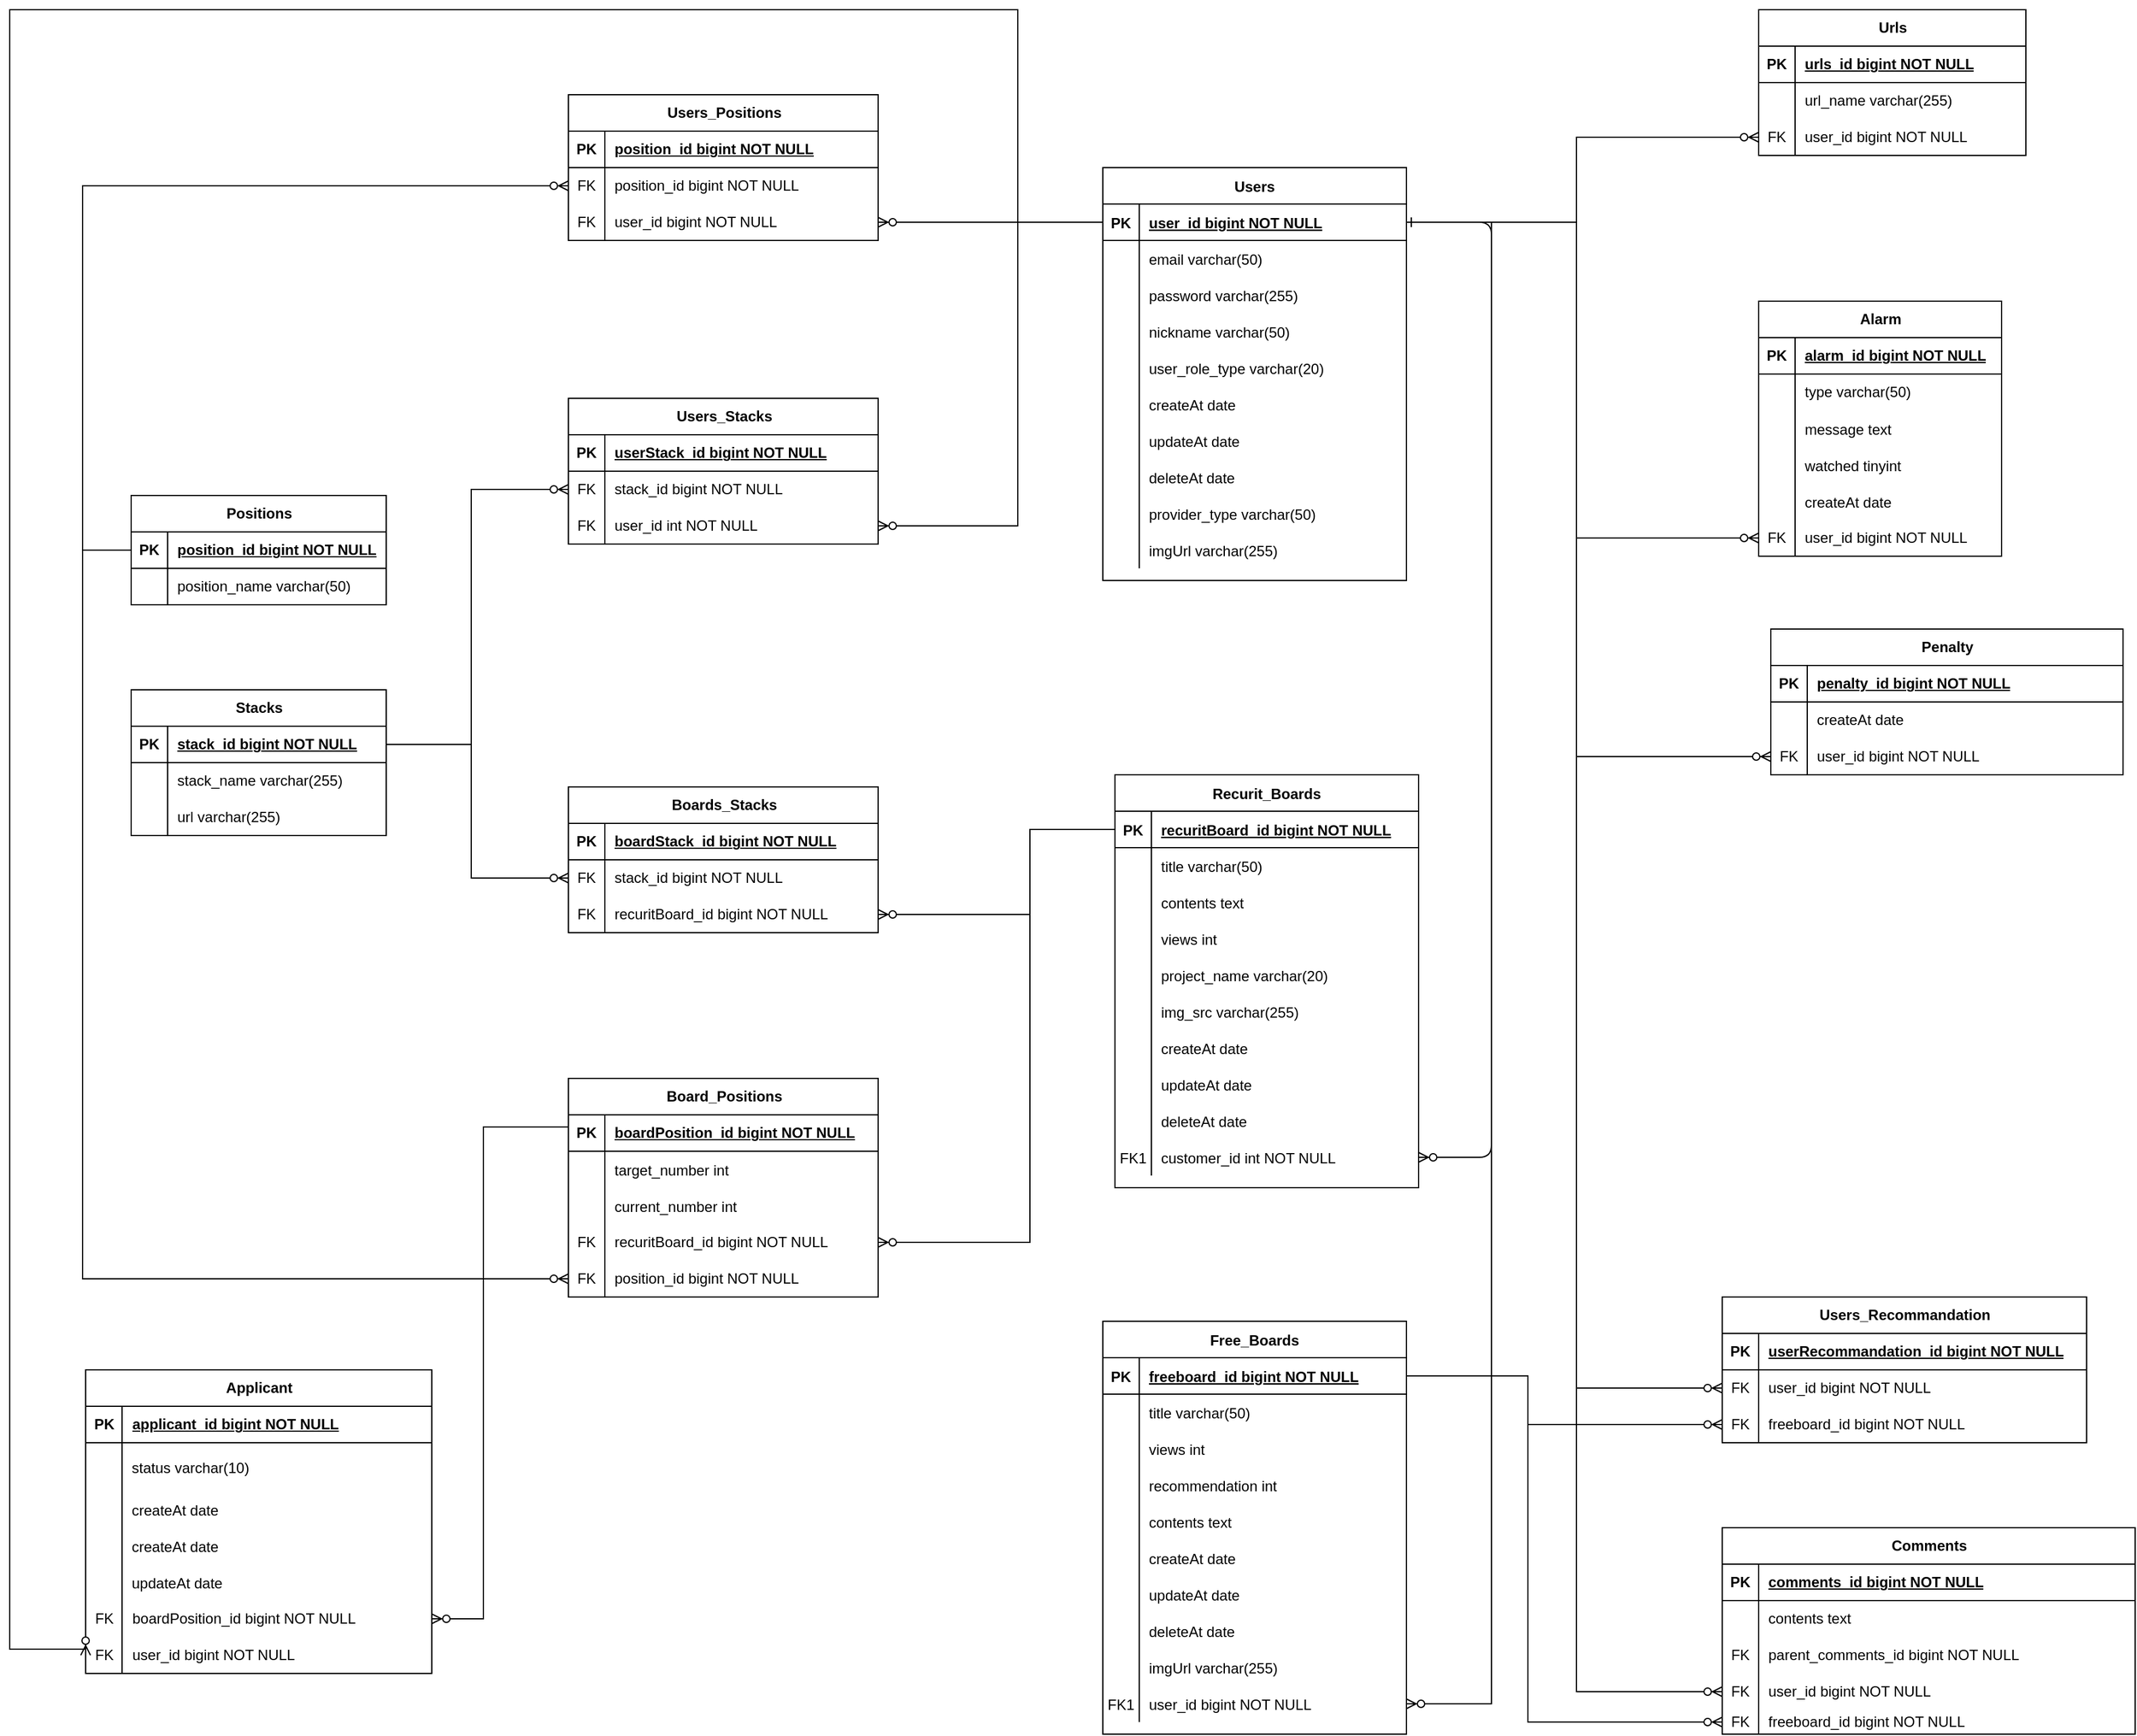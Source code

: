 <mxfile version="21.2.7" type="github">
  <diagram id="R2lEEEUBdFMjLlhIrx00" name="Page-1">
    <mxGraphModel dx="2140" dy="1681" grid="1" gridSize="10" guides="1" tooltips="1" connect="1" arrows="1" fold="1" page="1" pageScale="1" pageWidth="850" pageHeight="1100" math="0" shadow="0" extFonts="Permanent Marker^https://fonts.googleapis.com/css?family=Permanent+Marker">
      <root>
        <mxCell id="0" />
        <mxCell id="1" parent="0" />
        <mxCell id="TZVJ08HpRpAGqKyswvNh-1" value="" style="edgeStyle=elbowEdgeStyle;endArrow=ERzeroToMany;startArrow=ERone;endFill=1;startFill=0;" parent="1" source="TZVJ08HpRpAGqKyswvNh-34" target="TZVJ08HpRpAGqKyswvNh-30" edge="1">
          <mxGeometry width="100" height="100" relative="1" as="geometry">
            <mxPoint x="340" y="720" as="sourcePoint" />
            <mxPoint x="440" y="620" as="targetPoint" />
            <Array as="points">
              <mxPoint x="480" y="510" />
            </Array>
          </mxGeometry>
        </mxCell>
        <mxCell id="TZVJ08HpRpAGqKyswvNh-2" value="Recurit_Boards" style="shape=table;startSize=30;container=1;collapsible=1;childLayout=tableLayout;fixedRows=1;rowLines=0;fontStyle=1;align=center;resizeLast=1;" parent="1" vertex="1">
          <mxGeometry x="170" y="510" width="250" height="340" as="geometry" />
        </mxCell>
        <mxCell id="TZVJ08HpRpAGqKyswvNh-3" value="" style="shape=partialRectangle;collapsible=0;dropTarget=0;pointerEvents=0;fillColor=none;points=[[0,0.5],[1,0.5]];portConstraint=eastwest;top=0;left=0;right=0;bottom=1;" parent="TZVJ08HpRpAGqKyswvNh-2" vertex="1">
          <mxGeometry y="30" width="250" height="30" as="geometry" />
        </mxCell>
        <mxCell id="TZVJ08HpRpAGqKyswvNh-4" value="PK" style="shape=partialRectangle;overflow=hidden;connectable=0;fillColor=none;top=0;left=0;bottom=0;right=0;fontStyle=1;" parent="TZVJ08HpRpAGqKyswvNh-3" vertex="1">
          <mxGeometry width="30" height="30" as="geometry">
            <mxRectangle width="30" height="30" as="alternateBounds" />
          </mxGeometry>
        </mxCell>
        <mxCell id="TZVJ08HpRpAGqKyswvNh-5" value="recuritBoard_id bigint NOT NULL " style="shape=partialRectangle;overflow=hidden;connectable=0;fillColor=none;top=0;left=0;bottom=0;right=0;align=left;spacingLeft=6;fontStyle=5;" parent="TZVJ08HpRpAGqKyswvNh-3" vertex="1">
          <mxGeometry x="30" width="220" height="30" as="geometry">
            <mxRectangle width="220" height="30" as="alternateBounds" />
          </mxGeometry>
        </mxCell>
        <mxCell id="TZVJ08HpRpAGqKyswvNh-6" value="" style="shape=tableRow;horizontal=0;startSize=0;swimlaneHead=0;swimlaneBody=0;fillColor=none;collapsible=0;dropTarget=0;points=[[0,0.5],[1,0.5]];portConstraint=eastwest;top=0;left=0;right=0;bottom=0;" parent="TZVJ08HpRpAGqKyswvNh-2" vertex="1">
          <mxGeometry y="60" width="250" height="30" as="geometry" />
        </mxCell>
        <mxCell id="TZVJ08HpRpAGqKyswvNh-7" value="" style="shape=partialRectangle;connectable=0;fillColor=none;top=0;left=0;bottom=0;right=0;editable=1;overflow=hidden;" parent="TZVJ08HpRpAGqKyswvNh-6" vertex="1">
          <mxGeometry width="30" height="30" as="geometry">
            <mxRectangle width="30" height="30" as="alternateBounds" />
          </mxGeometry>
        </mxCell>
        <mxCell id="TZVJ08HpRpAGqKyswvNh-8" value="title varchar(50)" style="shape=partialRectangle;connectable=0;fillColor=none;top=0;left=0;bottom=0;right=0;align=left;spacingLeft=6;overflow=hidden;" parent="TZVJ08HpRpAGqKyswvNh-6" vertex="1">
          <mxGeometry x="30" width="220" height="30" as="geometry">
            <mxRectangle width="220" height="30" as="alternateBounds" />
          </mxGeometry>
        </mxCell>
        <mxCell id="TZVJ08HpRpAGqKyswvNh-9" value="" style="shape=tableRow;horizontal=0;startSize=0;swimlaneHead=0;swimlaneBody=0;fillColor=none;collapsible=0;dropTarget=0;points=[[0,0.5],[1,0.5]];portConstraint=eastwest;top=0;left=0;right=0;bottom=0;" parent="TZVJ08HpRpAGqKyswvNh-2" vertex="1">
          <mxGeometry y="90" width="250" height="30" as="geometry" />
        </mxCell>
        <mxCell id="TZVJ08HpRpAGqKyswvNh-10" value="" style="shape=partialRectangle;connectable=0;fillColor=none;top=0;left=0;bottom=0;right=0;editable=1;overflow=hidden;" parent="TZVJ08HpRpAGqKyswvNh-9" vertex="1">
          <mxGeometry width="30" height="30" as="geometry">
            <mxRectangle width="30" height="30" as="alternateBounds" />
          </mxGeometry>
        </mxCell>
        <mxCell id="TZVJ08HpRpAGqKyswvNh-11" value="contents text" style="shape=partialRectangle;connectable=0;fillColor=none;top=0;left=0;bottom=0;right=0;align=left;spacingLeft=6;overflow=hidden;" parent="TZVJ08HpRpAGqKyswvNh-9" vertex="1">
          <mxGeometry x="30" width="220" height="30" as="geometry">
            <mxRectangle width="220" height="30" as="alternateBounds" />
          </mxGeometry>
        </mxCell>
        <mxCell id="TZVJ08HpRpAGqKyswvNh-12" value="" style="shape=tableRow;horizontal=0;startSize=0;swimlaneHead=0;swimlaneBody=0;fillColor=none;collapsible=0;dropTarget=0;points=[[0,0.5],[1,0.5]];portConstraint=eastwest;top=0;left=0;right=0;bottom=0;" parent="TZVJ08HpRpAGqKyswvNh-2" vertex="1">
          <mxGeometry y="120" width="250" height="30" as="geometry" />
        </mxCell>
        <mxCell id="TZVJ08HpRpAGqKyswvNh-13" value="" style="shape=partialRectangle;connectable=0;fillColor=none;top=0;left=0;bottom=0;right=0;editable=1;overflow=hidden;" parent="TZVJ08HpRpAGqKyswvNh-12" vertex="1">
          <mxGeometry width="30" height="30" as="geometry">
            <mxRectangle width="30" height="30" as="alternateBounds" />
          </mxGeometry>
        </mxCell>
        <mxCell id="TZVJ08HpRpAGqKyswvNh-14" value="views int" style="shape=partialRectangle;connectable=0;fillColor=none;top=0;left=0;bottom=0;right=0;align=left;spacingLeft=6;overflow=hidden;" parent="TZVJ08HpRpAGqKyswvNh-12" vertex="1">
          <mxGeometry x="30" width="220" height="30" as="geometry">
            <mxRectangle width="220" height="30" as="alternateBounds" />
          </mxGeometry>
        </mxCell>
        <mxCell id="TZVJ08HpRpAGqKyswvNh-27" value="" style="shape=tableRow;horizontal=0;startSize=0;swimlaneHead=0;swimlaneBody=0;fillColor=none;collapsible=0;dropTarget=0;points=[[0,0.5],[1,0.5]];portConstraint=eastwest;top=0;left=0;right=0;bottom=0;" parent="TZVJ08HpRpAGqKyswvNh-2" vertex="1">
          <mxGeometry y="150" width="250" height="30" as="geometry" />
        </mxCell>
        <mxCell id="TZVJ08HpRpAGqKyswvNh-28" value="" style="shape=partialRectangle;connectable=0;fillColor=none;top=0;left=0;bottom=0;right=0;editable=1;overflow=hidden;" parent="TZVJ08HpRpAGqKyswvNh-27" vertex="1">
          <mxGeometry width="30" height="30" as="geometry">
            <mxRectangle width="30" height="30" as="alternateBounds" />
          </mxGeometry>
        </mxCell>
        <mxCell id="TZVJ08HpRpAGqKyswvNh-29" value="project_name varchar(20)" style="shape=partialRectangle;connectable=0;fillColor=none;top=0;left=0;bottom=0;right=0;align=left;spacingLeft=6;overflow=hidden;" parent="TZVJ08HpRpAGqKyswvNh-27" vertex="1">
          <mxGeometry x="30" width="220" height="30" as="geometry">
            <mxRectangle width="220" height="30" as="alternateBounds" />
          </mxGeometry>
        </mxCell>
        <mxCell id="TZVJ08HpRpAGqKyswvNh-24" value="" style="shape=tableRow;horizontal=0;startSize=0;swimlaneHead=0;swimlaneBody=0;fillColor=none;collapsible=0;dropTarget=0;points=[[0,0.5],[1,0.5]];portConstraint=eastwest;top=0;left=0;right=0;bottom=0;" parent="TZVJ08HpRpAGqKyswvNh-2" vertex="1">
          <mxGeometry y="180" width="250" height="30" as="geometry" />
        </mxCell>
        <mxCell id="TZVJ08HpRpAGqKyswvNh-25" value="" style="shape=partialRectangle;connectable=0;fillColor=none;top=0;left=0;bottom=0;right=0;editable=1;overflow=hidden;" parent="TZVJ08HpRpAGqKyswvNh-24" vertex="1">
          <mxGeometry width="30" height="30" as="geometry">
            <mxRectangle width="30" height="30" as="alternateBounds" />
          </mxGeometry>
        </mxCell>
        <mxCell id="TZVJ08HpRpAGqKyswvNh-26" value="img_src varchar(255)" style="shape=partialRectangle;connectable=0;fillColor=none;top=0;left=0;bottom=0;right=0;align=left;spacingLeft=6;overflow=hidden;" parent="TZVJ08HpRpAGqKyswvNh-24" vertex="1">
          <mxGeometry x="30" width="220" height="30" as="geometry">
            <mxRectangle width="220" height="30" as="alternateBounds" />
          </mxGeometry>
        </mxCell>
        <mxCell id="TZVJ08HpRpAGqKyswvNh-15" value="" style="shape=partialRectangle;collapsible=0;dropTarget=0;pointerEvents=0;fillColor=none;points=[[0,0.5],[1,0.5]];portConstraint=eastwest;top=0;left=0;right=0;bottom=0;" parent="TZVJ08HpRpAGqKyswvNh-2" vertex="1">
          <mxGeometry y="210" width="250" height="30" as="geometry" />
        </mxCell>
        <mxCell id="TZVJ08HpRpAGqKyswvNh-16" value="" style="shape=partialRectangle;overflow=hidden;connectable=0;fillColor=none;top=0;left=0;bottom=0;right=0;" parent="TZVJ08HpRpAGqKyswvNh-15" vertex="1">
          <mxGeometry width="30" height="30" as="geometry">
            <mxRectangle width="30" height="30" as="alternateBounds" />
          </mxGeometry>
        </mxCell>
        <mxCell id="TZVJ08HpRpAGqKyswvNh-17" value="createAt date" style="shape=partialRectangle;overflow=hidden;connectable=0;fillColor=none;top=0;left=0;bottom=0;right=0;align=left;spacingLeft=6;" parent="TZVJ08HpRpAGqKyswvNh-15" vertex="1">
          <mxGeometry x="30" width="220" height="30" as="geometry">
            <mxRectangle width="220" height="30" as="alternateBounds" />
          </mxGeometry>
        </mxCell>
        <mxCell id="TZVJ08HpRpAGqKyswvNh-18" value="" style="shape=tableRow;horizontal=0;startSize=0;swimlaneHead=0;swimlaneBody=0;fillColor=none;collapsible=0;dropTarget=0;points=[[0,0.5],[1,0.5]];portConstraint=eastwest;top=0;left=0;right=0;bottom=0;" parent="TZVJ08HpRpAGqKyswvNh-2" vertex="1">
          <mxGeometry y="240" width="250" height="30" as="geometry" />
        </mxCell>
        <mxCell id="TZVJ08HpRpAGqKyswvNh-19" value="" style="shape=partialRectangle;connectable=0;fillColor=none;top=0;left=0;bottom=0;right=0;editable=1;overflow=hidden;" parent="TZVJ08HpRpAGqKyswvNh-18" vertex="1">
          <mxGeometry width="30" height="30" as="geometry">
            <mxRectangle width="30" height="30" as="alternateBounds" />
          </mxGeometry>
        </mxCell>
        <mxCell id="TZVJ08HpRpAGqKyswvNh-20" value="updateAt date" style="shape=partialRectangle;connectable=0;fillColor=none;top=0;left=0;bottom=0;right=0;align=left;spacingLeft=6;overflow=hidden;" parent="TZVJ08HpRpAGqKyswvNh-18" vertex="1">
          <mxGeometry x="30" width="220" height="30" as="geometry">
            <mxRectangle width="220" height="30" as="alternateBounds" />
          </mxGeometry>
        </mxCell>
        <mxCell id="TZVJ08HpRpAGqKyswvNh-21" value="" style="shape=tableRow;horizontal=0;startSize=0;swimlaneHead=0;swimlaneBody=0;fillColor=none;collapsible=0;dropTarget=0;points=[[0,0.5],[1,0.5]];portConstraint=eastwest;top=0;left=0;right=0;bottom=0;" parent="TZVJ08HpRpAGqKyswvNh-2" vertex="1">
          <mxGeometry y="270" width="250" height="30" as="geometry" />
        </mxCell>
        <mxCell id="TZVJ08HpRpAGqKyswvNh-22" value="" style="shape=partialRectangle;connectable=0;fillColor=none;top=0;left=0;bottom=0;right=0;editable=1;overflow=hidden;" parent="TZVJ08HpRpAGqKyswvNh-21" vertex="1">
          <mxGeometry width="30" height="30" as="geometry">
            <mxRectangle width="30" height="30" as="alternateBounds" />
          </mxGeometry>
        </mxCell>
        <mxCell id="TZVJ08HpRpAGqKyswvNh-23" value="deleteAt date" style="shape=partialRectangle;connectable=0;fillColor=none;top=0;left=0;bottom=0;right=0;align=left;spacingLeft=6;overflow=hidden;" parent="TZVJ08HpRpAGqKyswvNh-21" vertex="1">
          <mxGeometry x="30" width="220" height="30" as="geometry">
            <mxRectangle width="220" height="30" as="alternateBounds" />
          </mxGeometry>
        </mxCell>
        <mxCell id="TZVJ08HpRpAGqKyswvNh-30" value="" style="shape=partialRectangle;collapsible=0;dropTarget=0;pointerEvents=0;fillColor=none;points=[[0,0.5],[1,0.5]];portConstraint=eastwest;top=0;left=0;right=0;bottom=0;" parent="TZVJ08HpRpAGqKyswvNh-2" vertex="1">
          <mxGeometry y="300" width="250" height="30" as="geometry" />
        </mxCell>
        <mxCell id="TZVJ08HpRpAGqKyswvNh-31" value="FK1" style="shape=partialRectangle;overflow=hidden;connectable=0;fillColor=none;top=0;left=0;bottom=0;right=0;" parent="TZVJ08HpRpAGqKyswvNh-30" vertex="1">
          <mxGeometry width="30" height="30" as="geometry">
            <mxRectangle width="30" height="30" as="alternateBounds" />
          </mxGeometry>
        </mxCell>
        <mxCell id="TZVJ08HpRpAGqKyswvNh-32" value="customer_id int NOT NULL" style="shape=partialRectangle;overflow=hidden;connectable=0;fillColor=none;top=0;left=0;bottom=0;right=0;align=left;spacingLeft=6;" parent="TZVJ08HpRpAGqKyswvNh-30" vertex="1">
          <mxGeometry x="30" width="220" height="30" as="geometry">
            <mxRectangle width="220" height="30" as="alternateBounds" />
          </mxGeometry>
        </mxCell>
        <mxCell id="TZVJ08HpRpAGqKyswvNh-33" value="Users" style="shape=table;startSize=30;container=1;collapsible=1;childLayout=tableLayout;fixedRows=1;rowLines=0;fontStyle=1;align=center;resizeLast=1;" parent="1" vertex="1">
          <mxGeometry x="160" y="10" width="250" height="340" as="geometry" />
        </mxCell>
        <mxCell id="TZVJ08HpRpAGqKyswvNh-34" value="" style="shape=partialRectangle;collapsible=0;dropTarget=0;pointerEvents=0;fillColor=none;points=[[0,0.5],[1,0.5]];portConstraint=eastwest;top=0;left=0;right=0;bottom=1;" parent="TZVJ08HpRpAGqKyswvNh-33" vertex="1">
          <mxGeometry y="30" width="250" height="30" as="geometry" />
        </mxCell>
        <mxCell id="TZVJ08HpRpAGqKyswvNh-35" value="PK" style="shape=partialRectangle;overflow=hidden;connectable=0;fillColor=none;top=0;left=0;bottom=0;right=0;fontStyle=1;" parent="TZVJ08HpRpAGqKyswvNh-34" vertex="1">
          <mxGeometry width="30" height="30" as="geometry">
            <mxRectangle width="30" height="30" as="alternateBounds" />
          </mxGeometry>
        </mxCell>
        <mxCell id="TZVJ08HpRpAGqKyswvNh-36" value="user_id bigint NOT NULL " style="shape=partialRectangle;overflow=hidden;connectable=0;fillColor=none;top=0;left=0;bottom=0;right=0;align=left;spacingLeft=6;fontStyle=5;" parent="TZVJ08HpRpAGqKyswvNh-34" vertex="1">
          <mxGeometry x="30" width="220" height="30" as="geometry">
            <mxRectangle width="220" height="30" as="alternateBounds" />
          </mxGeometry>
        </mxCell>
        <mxCell id="TZVJ08HpRpAGqKyswvNh-43" value="" style="shape=tableRow;horizontal=0;startSize=0;swimlaneHead=0;swimlaneBody=0;fillColor=none;collapsible=0;dropTarget=0;points=[[0,0.5],[1,0.5]];portConstraint=eastwest;top=0;left=0;right=0;bottom=0;" parent="TZVJ08HpRpAGqKyswvNh-33" vertex="1">
          <mxGeometry y="60" width="250" height="30" as="geometry" />
        </mxCell>
        <mxCell id="TZVJ08HpRpAGqKyswvNh-44" value="" style="shape=partialRectangle;connectable=0;fillColor=none;top=0;left=0;bottom=0;right=0;editable=1;overflow=hidden;" parent="TZVJ08HpRpAGqKyswvNh-43" vertex="1">
          <mxGeometry width="30" height="30" as="geometry">
            <mxRectangle width="30" height="30" as="alternateBounds" />
          </mxGeometry>
        </mxCell>
        <mxCell id="TZVJ08HpRpAGqKyswvNh-45" value="email varchar(50)" style="shape=partialRectangle;connectable=0;fillColor=none;top=0;left=0;bottom=0;right=0;align=left;spacingLeft=6;overflow=hidden;" parent="TZVJ08HpRpAGqKyswvNh-43" vertex="1">
          <mxGeometry x="30" width="220" height="30" as="geometry">
            <mxRectangle width="220" height="30" as="alternateBounds" />
          </mxGeometry>
        </mxCell>
        <mxCell id="ew2GkTFjeR9lCn9gllri-39" value="" style="shape=tableRow;horizontal=0;startSize=0;swimlaneHead=0;swimlaneBody=0;fillColor=none;collapsible=0;dropTarget=0;points=[[0,0.5],[1,0.5]];portConstraint=eastwest;top=0;left=0;right=0;bottom=0;" parent="TZVJ08HpRpAGqKyswvNh-33" vertex="1">
          <mxGeometry y="90" width="250" height="30" as="geometry" />
        </mxCell>
        <mxCell id="ew2GkTFjeR9lCn9gllri-40" value="" style="shape=partialRectangle;connectable=0;fillColor=none;top=0;left=0;bottom=0;right=0;editable=1;overflow=hidden;" parent="ew2GkTFjeR9lCn9gllri-39" vertex="1">
          <mxGeometry width="30" height="30" as="geometry">
            <mxRectangle width="30" height="30" as="alternateBounds" />
          </mxGeometry>
        </mxCell>
        <mxCell id="ew2GkTFjeR9lCn9gllri-41" value="password varchar(255)" style="shape=partialRectangle;connectable=0;fillColor=none;top=0;left=0;bottom=0;right=0;align=left;spacingLeft=6;overflow=hidden;" parent="ew2GkTFjeR9lCn9gllri-39" vertex="1">
          <mxGeometry x="30" width="220" height="30" as="geometry">
            <mxRectangle width="220" height="30" as="alternateBounds" />
          </mxGeometry>
        </mxCell>
        <mxCell id="TZVJ08HpRpAGqKyswvNh-40" value="" style="shape=tableRow;horizontal=0;startSize=0;swimlaneHead=0;swimlaneBody=0;fillColor=none;collapsible=0;dropTarget=0;points=[[0,0.5],[1,0.5]];portConstraint=eastwest;top=0;left=0;right=0;bottom=0;" parent="TZVJ08HpRpAGqKyswvNh-33" vertex="1">
          <mxGeometry y="120" width="250" height="30" as="geometry" />
        </mxCell>
        <mxCell id="TZVJ08HpRpAGqKyswvNh-41" value="" style="shape=partialRectangle;connectable=0;fillColor=none;top=0;left=0;bottom=0;right=0;editable=1;overflow=hidden;" parent="TZVJ08HpRpAGqKyswvNh-40" vertex="1">
          <mxGeometry width="30" height="30" as="geometry">
            <mxRectangle width="30" height="30" as="alternateBounds" />
          </mxGeometry>
        </mxCell>
        <mxCell id="TZVJ08HpRpAGqKyswvNh-42" value="nickname varchar(50)" style="shape=partialRectangle;connectable=0;fillColor=none;top=0;left=0;bottom=0;right=0;align=left;spacingLeft=6;overflow=hidden;" parent="TZVJ08HpRpAGqKyswvNh-40" vertex="1">
          <mxGeometry x="30" width="220" height="30" as="geometry">
            <mxRectangle width="220" height="30" as="alternateBounds" />
          </mxGeometry>
        </mxCell>
        <mxCell id="ew2GkTFjeR9lCn9gllri-35" value="" style="shape=tableRow;horizontal=0;startSize=0;swimlaneHead=0;swimlaneBody=0;fillColor=none;collapsible=0;dropTarget=0;points=[[0,0.5],[1,0.5]];portConstraint=eastwest;top=0;left=0;right=0;bottom=0;" parent="TZVJ08HpRpAGqKyswvNh-33" vertex="1">
          <mxGeometry y="150" width="250" height="30" as="geometry" />
        </mxCell>
        <mxCell id="ew2GkTFjeR9lCn9gllri-36" value="" style="shape=partialRectangle;connectable=0;fillColor=none;top=0;left=0;bottom=0;right=0;editable=1;overflow=hidden;" parent="ew2GkTFjeR9lCn9gllri-35" vertex="1">
          <mxGeometry width="30" height="30" as="geometry">
            <mxRectangle width="30" height="30" as="alternateBounds" />
          </mxGeometry>
        </mxCell>
        <mxCell id="ew2GkTFjeR9lCn9gllri-37" value="user_role_type varchar(20)" style="shape=partialRectangle;connectable=0;fillColor=none;top=0;left=0;bottom=0;right=0;align=left;spacingLeft=6;overflow=hidden;" parent="ew2GkTFjeR9lCn9gllri-35" vertex="1">
          <mxGeometry x="30" width="220" height="30" as="geometry">
            <mxRectangle width="220" height="30" as="alternateBounds" />
          </mxGeometry>
        </mxCell>
        <mxCell id="TZVJ08HpRpAGqKyswvNh-46" value="" style="shape=tableRow;horizontal=0;startSize=0;swimlaneHead=0;swimlaneBody=0;fillColor=none;collapsible=0;dropTarget=0;points=[[0,0.5],[1,0.5]];portConstraint=eastwest;top=0;left=0;right=0;bottom=0;" parent="TZVJ08HpRpAGqKyswvNh-33" vertex="1">
          <mxGeometry y="180" width="250" height="30" as="geometry" />
        </mxCell>
        <mxCell id="TZVJ08HpRpAGqKyswvNh-47" value="" style="shape=partialRectangle;connectable=0;fillColor=none;top=0;left=0;bottom=0;right=0;editable=1;overflow=hidden;" parent="TZVJ08HpRpAGqKyswvNh-46" vertex="1">
          <mxGeometry width="30" height="30" as="geometry">
            <mxRectangle width="30" height="30" as="alternateBounds" />
          </mxGeometry>
        </mxCell>
        <mxCell id="TZVJ08HpRpAGqKyswvNh-48" value="createAt date" style="shape=partialRectangle;connectable=0;fillColor=none;top=0;left=0;bottom=0;right=0;align=left;spacingLeft=6;overflow=hidden;" parent="TZVJ08HpRpAGqKyswvNh-46" vertex="1">
          <mxGeometry x="30" width="220" height="30" as="geometry">
            <mxRectangle width="220" height="30" as="alternateBounds" />
          </mxGeometry>
        </mxCell>
        <mxCell id="TZVJ08HpRpAGqKyswvNh-49" value="" style="shape=tableRow;horizontal=0;startSize=0;swimlaneHead=0;swimlaneBody=0;fillColor=none;collapsible=0;dropTarget=0;points=[[0,0.5],[1,0.5]];portConstraint=eastwest;top=0;left=0;right=0;bottom=0;" parent="TZVJ08HpRpAGqKyswvNh-33" vertex="1">
          <mxGeometry y="210" width="250" height="30" as="geometry" />
        </mxCell>
        <mxCell id="TZVJ08HpRpAGqKyswvNh-50" value="" style="shape=partialRectangle;connectable=0;fillColor=none;top=0;left=0;bottom=0;right=0;editable=1;overflow=hidden;" parent="TZVJ08HpRpAGqKyswvNh-49" vertex="1">
          <mxGeometry width="30" height="30" as="geometry">
            <mxRectangle width="30" height="30" as="alternateBounds" />
          </mxGeometry>
        </mxCell>
        <mxCell id="TZVJ08HpRpAGqKyswvNh-51" value="updateAt date" style="shape=partialRectangle;connectable=0;fillColor=none;top=0;left=0;bottom=0;right=0;align=left;spacingLeft=6;overflow=hidden;" parent="TZVJ08HpRpAGqKyswvNh-49" vertex="1">
          <mxGeometry x="30" width="220" height="30" as="geometry">
            <mxRectangle width="220" height="30" as="alternateBounds" />
          </mxGeometry>
        </mxCell>
        <mxCell id="TZVJ08HpRpAGqKyswvNh-52" value="" style="shape=tableRow;horizontal=0;startSize=0;swimlaneHead=0;swimlaneBody=0;fillColor=none;collapsible=0;dropTarget=0;points=[[0,0.5],[1,0.5]];portConstraint=eastwest;top=0;left=0;right=0;bottom=0;" parent="TZVJ08HpRpAGqKyswvNh-33" vertex="1">
          <mxGeometry y="240" width="250" height="30" as="geometry" />
        </mxCell>
        <mxCell id="TZVJ08HpRpAGqKyswvNh-53" value="" style="shape=partialRectangle;connectable=0;fillColor=none;top=0;left=0;bottom=0;right=0;editable=1;overflow=hidden;" parent="TZVJ08HpRpAGqKyswvNh-52" vertex="1">
          <mxGeometry width="30" height="30" as="geometry">
            <mxRectangle width="30" height="30" as="alternateBounds" />
          </mxGeometry>
        </mxCell>
        <mxCell id="TZVJ08HpRpAGqKyswvNh-54" value="deleteAt date" style="shape=partialRectangle;connectable=0;fillColor=none;top=0;left=0;bottom=0;right=0;align=left;spacingLeft=6;overflow=hidden;" parent="TZVJ08HpRpAGqKyswvNh-52" vertex="1">
          <mxGeometry x="30" width="220" height="30" as="geometry">
            <mxRectangle width="220" height="30" as="alternateBounds" />
          </mxGeometry>
        </mxCell>
        <mxCell id="TZVJ08HpRpAGqKyswvNh-55" value="" style="shape=tableRow;horizontal=0;startSize=0;swimlaneHead=0;swimlaneBody=0;fillColor=none;collapsible=0;dropTarget=0;points=[[0,0.5],[1,0.5]];portConstraint=eastwest;top=0;left=0;right=0;bottom=0;" parent="TZVJ08HpRpAGqKyswvNh-33" vertex="1">
          <mxGeometry y="270" width="250" height="30" as="geometry" />
        </mxCell>
        <mxCell id="TZVJ08HpRpAGqKyswvNh-56" value="" style="shape=partialRectangle;connectable=0;fillColor=none;top=0;left=0;bottom=0;right=0;editable=1;overflow=hidden;" parent="TZVJ08HpRpAGqKyswvNh-55" vertex="1">
          <mxGeometry width="30" height="30" as="geometry">
            <mxRectangle width="30" height="30" as="alternateBounds" />
          </mxGeometry>
        </mxCell>
        <mxCell id="TZVJ08HpRpAGqKyswvNh-57" value="provider_type varchar(50)" style="shape=partialRectangle;connectable=0;fillColor=none;top=0;left=0;bottom=0;right=0;align=left;spacingLeft=6;overflow=hidden;" parent="TZVJ08HpRpAGqKyswvNh-55" vertex="1">
          <mxGeometry x="30" width="220" height="30" as="geometry">
            <mxRectangle width="220" height="30" as="alternateBounds" />
          </mxGeometry>
        </mxCell>
        <mxCell id="TZVJ08HpRpAGqKyswvNh-58" value="" style="shape=tableRow;horizontal=0;startSize=0;swimlaneHead=0;swimlaneBody=0;fillColor=none;collapsible=0;dropTarget=0;points=[[0,0.5],[1,0.5]];portConstraint=eastwest;top=0;left=0;right=0;bottom=0;" parent="TZVJ08HpRpAGqKyswvNh-33" vertex="1">
          <mxGeometry y="300" width="250" height="30" as="geometry" />
        </mxCell>
        <mxCell id="TZVJ08HpRpAGqKyswvNh-59" value="" style="shape=partialRectangle;connectable=0;fillColor=none;top=0;left=0;bottom=0;right=0;editable=1;overflow=hidden;" parent="TZVJ08HpRpAGqKyswvNh-58" vertex="1">
          <mxGeometry width="30" height="30" as="geometry">
            <mxRectangle width="30" height="30" as="alternateBounds" />
          </mxGeometry>
        </mxCell>
        <mxCell id="TZVJ08HpRpAGqKyswvNh-60" value="imgUrl varchar(255)" style="shape=partialRectangle;connectable=0;fillColor=none;top=0;left=0;bottom=0;right=0;align=left;spacingLeft=6;overflow=hidden;" parent="TZVJ08HpRpAGqKyswvNh-58" vertex="1">
          <mxGeometry x="30" width="220" height="30" as="geometry">
            <mxRectangle width="220" height="30" as="alternateBounds" />
          </mxGeometry>
        </mxCell>
        <mxCell id="TZVJ08HpRpAGqKyswvNh-61" value="Users_Stacks" style="shape=table;startSize=30;container=1;collapsible=1;childLayout=tableLayout;fixedRows=1;rowLines=0;fontStyle=1;align=center;resizeLast=1;html=1;" parent="1" vertex="1">
          <mxGeometry x="-280" y="200" width="255" height="120" as="geometry" />
        </mxCell>
        <mxCell id="TZVJ08HpRpAGqKyswvNh-62" value="" style="shape=tableRow;horizontal=0;startSize=0;swimlaneHead=0;swimlaneBody=0;fillColor=none;collapsible=0;dropTarget=0;points=[[0,0.5],[1,0.5]];portConstraint=eastwest;top=0;left=0;right=0;bottom=1;" parent="TZVJ08HpRpAGqKyswvNh-61" vertex="1">
          <mxGeometry y="30" width="255" height="30" as="geometry" />
        </mxCell>
        <mxCell id="TZVJ08HpRpAGqKyswvNh-63" value="PK" style="shape=partialRectangle;connectable=0;fillColor=none;top=0;left=0;bottom=0;right=0;fontStyle=1;overflow=hidden;whiteSpace=wrap;html=1;" parent="TZVJ08HpRpAGqKyswvNh-62" vertex="1">
          <mxGeometry width="30" height="30" as="geometry">
            <mxRectangle width="30" height="30" as="alternateBounds" />
          </mxGeometry>
        </mxCell>
        <mxCell id="TZVJ08HpRpAGqKyswvNh-64" value="userStack_id bigint NOT NULL" style="shape=partialRectangle;connectable=0;fillColor=none;top=0;left=0;bottom=0;right=0;align=left;spacingLeft=6;fontStyle=5;overflow=hidden;whiteSpace=wrap;html=1;" parent="TZVJ08HpRpAGqKyswvNh-62" vertex="1">
          <mxGeometry x="30" width="225" height="30" as="geometry">
            <mxRectangle width="225" height="30" as="alternateBounds" />
          </mxGeometry>
        </mxCell>
        <mxCell id="TZVJ08HpRpAGqKyswvNh-68" value="" style="shape=tableRow;horizontal=0;startSize=0;swimlaneHead=0;swimlaneBody=0;fillColor=none;collapsible=0;dropTarget=0;points=[[0,0.5],[1,0.5]];portConstraint=eastwest;top=0;left=0;right=0;bottom=0;" parent="TZVJ08HpRpAGqKyswvNh-61" vertex="1">
          <mxGeometry y="60" width="255" height="30" as="geometry" />
        </mxCell>
        <mxCell id="TZVJ08HpRpAGqKyswvNh-69" value="FK" style="shape=partialRectangle;connectable=0;fillColor=none;top=0;left=0;bottom=0;right=0;fontStyle=0;overflow=hidden;whiteSpace=wrap;html=1;" parent="TZVJ08HpRpAGqKyswvNh-68" vertex="1">
          <mxGeometry width="30" height="30" as="geometry">
            <mxRectangle width="30" height="30" as="alternateBounds" />
          </mxGeometry>
        </mxCell>
        <mxCell id="TZVJ08HpRpAGqKyswvNh-70" value="stack_id bigint NOT NULL" style="shape=partialRectangle;connectable=0;fillColor=none;top=0;left=0;bottom=0;right=0;align=left;spacingLeft=6;fontStyle=0;overflow=hidden;whiteSpace=wrap;html=1;" parent="TZVJ08HpRpAGqKyswvNh-68" vertex="1">
          <mxGeometry x="30" width="225" height="30" as="geometry">
            <mxRectangle width="225" height="30" as="alternateBounds" />
          </mxGeometry>
        </mxCell>
        <mxCell id="TZVJ08HpRpAGqKyswvNh-71" value="" style="shape=tableRow;horizontal=0;startSize=0;swimlaneHead=0;swimlaneBody=0;fillColor=none;collapsible=0;dropTarget=0;points=[[0,0.5],[1,0.5]];portConstraint=eastwest;top=0;left=0;right=0;bottom=0;" parent="TZVJ08HpRpAGqKyswvNh-61" vertex="1">
          <mxGeometry y="90" width="255" height="30" as="geometry" />
        </mxCell>
        <mxCell id="TZVJ08HpRpAGqKyswvNh-72" value="FK" style="shape=partialRectangle;connectable=0;fillColor=none;top=0;left=0;bottom=0;right=0;fontStyle=0;overflow=hidden;whiteSpace=wrap;html=1;" parent="TZVJ08HpRpAGqKyswvNh-71" vertex="1">
          <mxGeometry width="30" height="30" as="geometry">
            <mxRectangle width="30" height="30" as="alternateBounds" />
          </mxGeometry>
        </mxCell>
        <mxCell id="TZVJ08HpRpAGqKyswvNh-73" value="user_id int NOT NULL" style="shape=partialRectangle;connectable=0;fillColor=none;top=0;left=0;bottom=0;right=0;align=left;spacingLeft=6;fontStyle=0;overflow=hidden;whiteSpace=wrap;html=1;" parent="TZVJ08HpRpAGqKyswvNh-71" vertex="1">
          <mxGeometry x="30" width="225" height="30" as="geometry">
            <mxRectangle width="225" height="30" as="alternateBounds" />
          </mxGeometry>
        </mxCell>
        <mxCell id="TZVJ08HpRpAGqKyswvNh-74" value="" style="edgeStyle=elbowEdgeStyle;fontSize=12;html=1;endArrow=ERzeroToMany;endFill=1;rounded=0;exitX=0;exitY=0.5;exitDx=0;exitDy=0;entryX=1;entryY=0.5;entryDx=0;entryDy=0;" parent="1" source="TZVJ08HpRpAGqKyswvNh-34" target="TZVJ08HpRpAGqKyswvNh-71" edge="1">
          <mxGeometry width="100" height="100" relative="1" as="geometry">
            <mxPoint x="-110" y="300" as="sourcePoint" />
            <mxPoint x="-10" y="200" as="targetPoint" />
            <Array as="points">
              <mxPoint x="90" y="260" />
            </Array>
          </mxGeometry>
        </mxCell>
        <mxCell id="TZVJ08HpRpAGqKyswvNh-75" value="Stacks" style="shape=table;startSize=30;container=1;collapsible=1;childLayout=tableLayout;fixedRows=1;rowLines=0;fontStyle=1;align=center;resizeLast=1;html=1;" parent="1" vertex="1">
          <mxGeometry x="-640" y="440" width="210" height="120" as="geometry" />
        </mxCell>
        <mxCell id="TZVJ08HpRpAGqKyswvNh-76" value="" style="shape=tableRow;horizontal=0;startSize=0;swimlaneHead=0;swimlaneBody=0;fillColor=none;collapsible=0;dropTarget=0;points=[[0,0.5],[1,0.5]];portConstraint=eastwest;top=0;left=0;right=0;bottom=1;" parent="TZVJ08HpRpAGqKyswvNh-75" vertex="1">
          <mxGeometry y="30" width="210" height="30" as="geometry" />
        </mxCell>
        <mxCell id="TZVJ08HpRpAGqKyswvNh-77" value="PK" style="shape=partialRectangle;connectable=0;fillColor=none;top=0;left=0;bottom=0;right=0;fontStyle=1;overflow=hidden;whiteSpace=wrap;html=1;" parent="TZVJ08HpRpAGqKyswvNh-76" vertex="1">
          <mxGeometry width="30" height="30" as="geometry">
            <mxRectangle width="30" height="30" as="alternateBounds" />
          </mxGeometry>
        </mxCell>
        <mxCell id="TZVJ08HpRpAGqKyswvNh-78" value="stack_id bigint NOT NULL" style="shape=partialRectangle;connectable=0;fillColor=none;top=0;left=0;bottom=0;right=0;align=left;spacingLeft=6;fontStyle=5;overflow=hidden;whiteSpace=wrap;html=1;" parent="TZVJ08HpRpAGqKyswvNh-76" vertex="1">
          <mxGeometry x="30" width="180" height="30" as="geometry">
            <mxRectangle width="180" height="30" as="alternateBounds" />
          </mxGeometry>
        </mxCell>
        <mxCell id="TZVJ08HpRpAGqKyswvNh-79" value="" style="shape=tableRow;horizontal=0;startSize=0;swimlaneHead=0;swimlaneBody=0;fillColor=none;collapsible=0;dropTarget=0;points=[[0,0.5],[1,0.5]];portConstraint=eastwest;top=0;left=0;right=0;bottom=0;" parent="TZVJ08HpRpAGqKyswvNh-75" vertex="1">
          <mxGeometry y="60" width="210" height="30" as="geometry" />
        </mxCell>
        <mxCell id="TZVJ08HpRpAGqKyswvNh-80" value="" style="shape=partialRectangle;connectable=0;fillColor=none;top=0;left=0;bottom=0;right=0;editable=1;overflow=hidden;whiteSpace=wrap;html=1;" parent="TZVJ08HpRpAGqKyswvNh-79" vertex="1">
          <mxGeometry width="30" height="30" as="geometry">
            <mxRectangle width="30" height="30" as="alternateBounds" />
          </mxGeometry>
        </mxCell>
        <mxCell id="TZVJ08HpRpAGqKyswvNh-81" value="stack_name varchar(255)" style="shape=partialRectangle;connectable=0;fillColor=none;top=0;left=0;bottom=0;right=0;align=left;spacingLeft=6;overflow=hidden;whiteSpace=wrap;html=1;" parent="TZVJ08HpRpAGqKyswvNh-79" vertex="1">
          <mxGeometry x="30" width="180" height="30" as="geometry">
            <mxRectangle width="180" height="30" as="alternateBounds" />
          </mxGeometry>
        </mxCell>
        <mxCell id="TZVJ08HpRpAGqKyswvNh-82" value="" style="shape=tableRow;horizontal=0;startSize=0;swimlaneHead=0;swimlaneBody=0;fillColor=none;collapsible=0;dropTarget=0;points=[[0,0.5],[1,0.5]];portConstraint=eastwest;top=0;left=0;right=0;bottom=0;" parent="TZVJ08HpRpAGqKyswvNh-75" vertex="1">
          <mxGeometry y="90" width="210" height="30" as="geometry" />
        </mxCell>
        <mxCell id="TZVJ08HpRpAGqKyswvNh-83" value="" style="shape=partialRectangle;connectable=0;fillColor=none;top=0;left=0;bottom=0;right=0;editable=1;overflow=hidden;whiteSpace=wrap;html=1;" parent="TZVJ08HpRpAGqKyswvNh-82" vertex="1">
          <mxGeometry width="30" height="30" as="geometry">
            <mxRectangle width="30" height="30" as="alternateBounds" />
          </mxGeometry>
        </mxCell>
        <mxCell id="TZVJ08HpRpAGqKyswvNh-84" value="url varchar(255)" style="shape=partialRectangle;connectable=0;fillColor=none;top=0;left=0;bottom=0;right=0;align=left;spacingLeft=6;overflow=hidden;whiteSpace=wrap;html=1;" parent="TZVJ08HpRpAGqKyswvNh-82" vertex="1">
          <mxGeometry x="30" width="180" height="30" as="geometry">
            <mxRectangle width="180" height="30" as="alternateBounds" />
          </mxGeometry>
        </mxCell>
        <mxCell id="TZVJ08HpRpAGqKyswvNh-85" value="" style="edgeStyle=elbowEdgeStyle;fontSize=12;html=1;endArrow=ERzeroToMany;endFill=1;rounded=0;entryX=0;entryY=0.5;entryDx=0;entryDy=0;exitX=1;exitY=0.5;exitDx=0;exitDy=0;" parent="1" source="TZVJ08HpRpAGqKyswvNh-76" target="TZVJ08HpRpAGqKyswvNh-68" edge="1">
          <mxGeometry width="100" height="100" relative="1" as="geometry">
            <mxPoint x="-400" y="200" as="sourcePoint" />
            <mxPoint x="-300" y="100" as="targetPoint" />
            <Array as="points">
              <mxPoint x="-360" y="350" />
              <mxPoint x="-410" y="370" />
            </Array>
          </mxGeometry>
        </mxCell>
        <mxCell id="TZVJ08HpRpAGqKyswvNh-86" value="Boards_Stacks" style="shape=table;startSize=30;container=1;collapsible=1;childLayout=tableLayout;fixedRows=1;rowLines=0;fontStyle=1;align=center;resizeLast=1;html=1;" parent="1" vertex="1">
          <mxGeometry x="-280" y="520" width="255" height="120" as="geometry" />
        </mxCell>
        <mxCell id="TZVJ08HpRpAGqKyswvNh-87" value="" style="shape=tableRow;horizontal=0;startSize=0;swimlaneHead=0;swimlaneBody=0;fillColor=none;collapsible=0;dropTarget=0;points=[[0,0.5],[1,0.5]];portConstraint=eastwest;top=0;left=0;right=0;bottom=1;" parent="TZVJ08HpRpAGqKyswvNh-86" vertex="1">
          <mxGeometry y="30" width="255" height="30" as="geometry" />
        </mxCell>
        <mxCell id="TZVJ08HpRpAGqKyswvNh-88" value="PK" style="shape=partialRectangle;connectable=0;fillColor=none;top=0;left=0;bottom=0;right=0;fontStyle=1;overflow=hidden;whiteSpace=wrap;html=1;" parent="TZVJ08HpRpAGqKyswvNh-87" vertex="1">
          <mxGeometry width="30" height="30" as="geometry">
            <mxRectangle width="30" height="30" as="alternateBounds" />
          </mxGeometry>
        </mxCell>
        <mxCell id="TZVJ08HpRpAGqKyswvNh-89" value="boardStack_id bigint NOT NULL" style="shape=partialRectangle;connectable=0;fillColor=none;top=0;left=0;bottom=0;right=0;align=left;spacingLeft=6;fontStyle=5;overflow=hidden;whiteSpace=wrap;html=1;" parent="TZVJ08HpRpAGqKyswvNh-87" vertex="1">
          <mxGeometry x="30" width="225" height="30" as="geometry">
            <mxRectangle width="225" height="30" as="alternateBounds" />
          </mxGeometry>
        </mxCell>
        <mxCell id="TZVJ08HpRpAGqKyswvNh-93" value="" style="shape=tableRow;horizontal=0;startSize=0;swimlaneHead=0;swimlaneBody=0;fillColor=none;collapsible=0;dropTarget=0;points=[[0,0.5],[1,0.5]];portConstraint=eastwest;top=0;left=0;right=0;bottom=0;" parent="TZVJ08HpRpAGqKyswvNh-86" vertex="1">
          <mxGeometry y="60" width="255" height="30" as="geometry" />
        </mxCell>
        <mxCell id="TZVJ08HpRpAGqKyswvNh-94" value="FK" style="shape=partialRectangle;connectable=0;fillColor=none;top=0;left=0;bottom=0;right=0;fontStyle=0;overflow=hidden;whiteSpace=wrap;html=1;" parent="TZVJ08HpRpAGqKyswvNh-93" vertex="1">
          <mxGeometry width="30" height="30" as="geometry">
            <mxRectangle width="30" height="30" as="alternateBounds" />
          </mxGeometry>
        </mxCell>
        <mxCell id="TZVJ08HpRpAGqKyswvNh-95" value="stack_id bigint NOT NULL" style="shape=partialRectangle;connectable=0;fillColor=none;top=0;left=0;bottom=0;right=0;align=left;spacingLeft=6;fontStyle=0;overflow=hidden;whiteSpace=wrap;html=1;" parent="TZVJ08HpRpAGqKyswvNh-93" vertex="1">
          <mxGeometry x="30" width="225" height="30" as="geometry">
            <mxRectangle width="225" height="30" as="alternateBounds" />
          </mxGeometry>
        </mxCell>
        <mxCell id="TZVJ08HpRpAGqKyswvNh-96" value="" style="shape=tableRow;horizontal=0;startSize=0;swimlaneHead=0;swimlaneBody=0;fillColor=none;collapsible=0;dropTarget=0;points=[[0,0.5],[1,0.5]];portConstraint=eastwest;top=0;left=0;right=0;bottom=0;" parent="TZVJ08HpRpAGqKyswvNh-86" vertex="1">
          <mxGeometry y="90" width="255" height="30" as="geometry" />
        </mxCell>
        <mxCell id="TZVJ08HpRpAGqKyswvNh-97" value="FK" style="shape=partialRectangle;connectable=0;fillColor=none;top=0;left=0;bottom=0;right=0;fontStyle=0;overflow=hidden;whiteSpace=wrap;html=1;" parent="TZVJ08HpRpAGqKyswvNh-96" vertex="1">
          <mxGeometry width="30" height="30" as="geometry">
            <mxRectangle width="30" height="30" as="alternateBounds" />
          </mxGeometry>
        </mxCell>
        <mxCell id="TZVJ08HpRpAGqKyswvNh-98" value="recuritBoard_id bigint NOT NULL" style="shape=partialRectangle;connectable=0;fillColor=none;top=0;left=0;bottom=0;right=0;align=left;spacingLeft=6;fontStyle=0;overflow=hidden;whiteSpace=wrap;html=1;" parent="TZVJ08HpRpAGqKyswvNh-96" vertex="1">
          <mxGeometry x="30" width="225" height="30" as="geometry">
            <mxRectangle width="225" height="30" as="alternateBounds" />
          </mxGeometry>
        </mxCell>
        <mxCell id="TZVJ08HpRpAGqKyswvNh-99" value="" style="edgeStyle=elbowEdgeStyle;fontSize=12;html=1;endArrow=ERzeroToMany;endFill=1;rounded=0;entryX=1;entryY=0.5;entryDx=0;entryDy=0;exitX=0;exitY=0.5;exitDx=0;exitDy=0;" parent="1" source="TZVJ08HpRpAGqKyswvNh-3" target="TZVJ08HpRpAGqKyswvNh-96" edge="1">
          <mxGeometry width="100" height="100" relative="1" as="geometry">
            <mxPoint x="-160" y="500" as="sourcePoint" />
            <mxPoint x="-60" y="400" as="targetPoint" />
            <Array as="points">
              <mxPoint x="100" y="640" />
            </Array>
          </mxGeometry>
        </mxCell>
        <mxCell id="TZVJ08HpRpAGqKyswvNh-100" value="" style="edgeStyle=elbowEdgeStyle;fontSize=12;html=1;endArrow=ERzeroToMany;endFill=1;rounded=0;entryX=0;entryY=0.5;entryDx=0;entryDy=0;exitX=1;exitY=0.5;exitDx=0;exitDy=0;" parent="1" source="TZVJ08HpRpAGqKyswvNh-76" target="TZVJ08HpRpAGqKyswvNh-93" edge="1">
          <mxGeometry width="100" height="100" relative="1" as="geometry">
            <mxPoint x="-160" y="500" as="sourcePoint" />
            <mxPoint x="-60" y="400" as="targetPoint" />
            <Array as="points">
              <mxPoint x="-360" y="520" />
              <mxPoint x="-310" y="480" />
              <mxPoint x="-410" y="440" />
              <mxPoint x="-350" y="440" />
              <mxPoint x="-430" y="460" />
            </Array>
          </mxGeometry>
        </mxCell>
        <mxCell id="TZVJ08HpRpAGqKyswvNh-101" value="" style="shape=tableRow;horizontal=0;startSize=0;swimlaneHead=0;swimlaneBody=0;fillColor=none;collapsible=0;dropTarget=0;points=[[0,0.5],[1,0.5]];portConstraint=eastwest;top=0;left=0;right=0;bottom=0;" parent="1" vertex="1">
          <mxGeometry x="-300" y="410" width="320" height="30" as="geometry" />
        </mxCell>
        <mxCell id="TZVJ08HpRpAGqKyswvNh-102" value="" style="shape=partialRectangle;connectable=0;fillColor=none;top=0;left=0;bottom=0;right=0;editable=1;overflow=hidden;" parent="TZVJ08HpRpAGqKyswvNh-101" vertex="1">
          <mxGeometry width="30" height="30" as="geometry">
            <mxRectangle width="30" height="30" as="alternateBounds" />
          </mxGeometry>
        </mxCell>
        <mxCell id="TZVJ08HpRpAGqKyswvNh-103" value="Positions" style="shape=table;startSize=30;container=1;collapsible=1;childLayout=tableLayout;fixedRows=1;rowLines=0;fontStyle=1;align=center;resizeLast=1;html=1;" parent="1" vertex="1">
          <mxGeometry x="-640" y="280" width="210" height="90" as="geometry" />
        </mxCell>
        <mxCell id="TZVJ08HpRpAGqKyswvNh-104" value="" style="shape=tableRow;horizontal=0;startSize=0;swimlaneHead=0;swimlaneBody=0;fillColor=none;collapsible=0;dropTarget=0;points=[[0,0.5],[1,0.5]];portConstraint=eastwest;top=0;left=0;right=0;bottom=1;" parent="TZVJ08HpRpAGqKyswvNh-103" vertex="1">
          <mxGeometry y="30" width="210" height="30" as="geometry" />
        </mxCell>
        <mxCell id="TZVJ08HpRpAGqKyswvNh-105" value="PK" style="shape=partialRectangle;connectable=0;fillColor=none;top=0;left=0;bottom=0;right=0;fontStyle=1;overflow=hidden;whiteSpace=wrap;html=1;" parent="TZVJ08HpRpAGqKyswvNh-104" vertex="1">
          <mxGeometry width="30" height="30" as="geometry">
            <mxRectangle width="30" height="30" as="alternateBounds" />
          </mxGeometry>
        </mxCell>
        <mxCell id="TZVJ08HpRpAGqKyswvNh-106" value="position_id bigint NOT NULL" style="shape=partialRectangle;connectable=0;fillColor=none;top=0;left=0;bottom=0;right=0;align=left;spacingLeft=6;fontStyle=5;overflow=hidden;whiteSpace=wrap;html=1;" parent="TZVJ08HpRpAGqKyswvNh-104" vertex="1">
          <mxGeometry x="30" width="180" height="30" as="geometry">
            <mxRectangle width="180" height="30" as="alternateBounds" />
          </mxGeometry>
        </mxCell>
        <mxCell id="TZVJ08HpRpAGqKyswvNh-107" value="" style="shape=tableRow;horizontal=0;startSize=0;swimlaneHead=0;swimlaneBody=0;fillColor=none;collapsible=0;dropTarget=0;points=[[0,0.5],[1,0.5]];portConstraint=eastwest;top=0;left=0;right=0;bottom=0;" parent="TZVJ08HpRpAGqKyswvNh-103" vertex="1">
          <mxGeometry y="60" width="210" height="30" as="geometry" />
        </mxCell>
        <mxCell id="TZVJ08HpRpAGqKyswvNh-108" value="" style="shape=partialRectangle;connectable=0;fillColor=none;top=0;left=0;bottom=0;right=0;editable=1;overflow=hidden;whiteSpace=wrap;html=1;" parent="TZVJ08HpRpAGqKyswvNh-107" vertex="1">
          <mxGeometry width="30" height="30" as="geometry">
            <mxRectangle width="30" height="30" as="alternateBounds" />
          </mxGeometry>
        </mxCell>
        <mxCell id="TZVJ08HpRpAGqKyswvNh-109" value="position_name varchar(50)" style="shape=partialRectangle;connectable=0;fillColor=none;top=0;left=0;bottom=0;right=0;align=left;spacingLeft=6;overflow=hidden;whiteSpace=wrap;html=1;" parent="TZVJ08HpRpAGqKyswvNh-107" vertex="1">
          <mxGeometry x="30" width="180" height="30" as="geometry">
            <mxRectangle width="180" height="30" as="alternateBounds" />
          </mxGeometry>
        </mxCell>
        <mxCell id="TZVJ08HpRpAGqKyswvNh-110" value="Board_Positions" style="shape=table;startSize=30;container=1;collapsible=1;childLayout=tableLayout;fixedRows=1;rowLines=0;fontStyle=1;align=center;resizeLast=1;html=1;" parent="1" vertex="1">
          <mxGeometry x="-280" y="760" width="255" height="180" as="geometry" />
        </mxCell>
        <mxCell id="TZVJ08HpRpAGqKyswvNh-111" value="" style="shape=tableRow;horizontal=0;startSize=0;swimlaneHead=0;swimlaneBody=0;fillColor=none;collapsible=0;dropTarget=0;points=[[0,0.5],[1,0.5]];portConstraint=eastwest;top=0;left=0;right=0;bottom=1;" parent="TZVJ08HpRpAGqKyswvNh-110" vertex="1">
          <mxGeometry y="30" width="255" height="30" as="geometry" />
        </mxCell>
        <mxCell id="TZVJ08HpRpAGqKyswvNh-112" value="PK" style="shape=partialRectangle;connectable=0;fillColor=none;top=0;left=0;bottom=0;right=0;fontStyle=1;overflow=hidden;whiteSpace=wrap;html=1;" parent="TZVJ08HpRpAGqKyswvNh-111" vertex="1">
          <mxGeometry width="30" height="30" as="geometry">
            <mxRectangle width="30" height="30" as="alternateBounds" />
          </mxGeometry>
        </mxCell>
        <mxCell id="TZVJ08HpRpAGqKyswvNh-113" value="boardPosition_id bigint NOT NULL" style="shape=partialRectangle;connectable=0;fillColor=none;top=0;left=0;bottom=0;right=0;align=left;spacingLeft=6;fontStyle=5;overflow=hidden;whiteSpace=wrap;html=1;" parent="TZVJ08HpRpAGqKyswvNh-111" vertex="1">
          <mxGeometry x="30" width="225" height="30" as="geometry">
            <mxRectangle width="225" height="30" as="alternateBounds" />
          </mxGeometry>
        </mxCell>
        <mxCell id="TZVJ08HpRpAGqKyswvNh-114" value="" style="shape=tableRow;horizontal=0;startSize=0;swimlaneHead=0;swimlaneBody=0;fillColor=none;collapsible=0;dropTarget=0;points=[[0,0.5],[1,0.5]];portConstraint=eastwest;top=0;left=0;right=0;bottom=0;" parent="TZVJ08HpRpAGqKyswvNh-110" vertex="1">
          <mxGeometry y="60" width="255" height="30" as="geometry" />
        </mxCell>
        <mxCell id="TZVJ08HpRpAGqKyswvNh-115" value="" style="shape=partialRectangle;connectable=0;fillColor=none;top=0;left=0;bottom=0;right=0;editable=1;overflow=hidden;" parent="TZVJ08HpRpAGqKyswvNh-114" vertex="1">
          <mxGeometry width="30" height="30" as="geometry">
            <mxRectangle width="30" height="30" as="alternateBounds" />
          </mxGeometry>
        </mxCell>
        <mxCell id="TZVJ08HpRpAGqKyswvNh-116" value="target_number int" style="shape=partialRectangle;connectable=0;fillColor=none;top=0;left=0;bottom=0;right=0;align=left;spacingLeft=6;overflow=hidden;" parent="TZVJ08HpRpAGqKyswvNh-114" vertex="1">
          <mxGeometry x="30" width="225" height="30" as="geometry">
            <mxRectangle width="225" height="30" as="alternateBounds" />
          </mxGeometry>
        </mxCell>
        <mxCell id="TZVJ08HpRpAGqKyswvNh-117" value="" style="shape=tableRow;horizontal=0;startSize=0;swimlaneHead=0;swimlaneBody=0;fillColor=none;collapsible=0;dropTarget=0;points=[[0,0.5],[1,0.5]];portConstraint=eastwest;top=0;left=0;right=0;bottom=0;" parent="TZVJ08HpRpAGqKyswvNh-110" vertex="1">
          <mxGeometry y="90" width="255" height="30" as="geometry" />
        </mxCell>
        <mxCell id="TZVJ08HpRpAGqKyswvNh-118" value="" style="shape=partialRectangle;connectable=0;fillColor=none;top=0;left=0;bottom=0;right=0;editable=1;overflow=hidden;" parent="TZVJ08HpRpAGqKyswvNh-117" vertex="1">
          <mxGeometry width="30" height="30" as="geometry">
            <mxRectangle width="30" height="30" as="alternateBounds" />
          </mxGeometry>
        </mxCell>
        <mxCell id="TZVJ08HpRpAGqKyswvNh-119" value="current_number int" style="shape=partialRectangle;connectable=0;fillColor=none;top=0;left=0;bottom=0;right=0;align=left;spacingLeft=6;overflow=hidden;" parent="TZVJ08HpRpAGqKyswvNh-117" vertex="1">
          <mxGeometry x="30" width="225" height="30" as="geometry">
            <mxRectangle width="225" height="30" as="alternateBounds" />
          </mxGeometry>
        </mxCell>
        <mxCell id="TZVJ08HpRpAGqKyswvNh-120" value="" style="shape=tableRow;horizontal=0;startSize=0;swimlaneHead=0;swimlaneBody=0;fillColor=none;collapsible=0;dropTarget=0;points=[[0,0.5],[1,0.5]];portConstraint=eastwest;top=0;left=0;right=0;bottom=0;" parent="TZVJ08HpRpAGqKyswvNh-110" vertex="1">
          <mxGeometry y="120" width="255" height="30" as="geometry" />
        </mxCell>
        <mxCell id="TZVJ08HpRpAGqKyswvNh-121" value="FK" style="shape=partialRectangle;connectable=0;fillColor=none;top=0;left=0;bottom=0;right=0;fontStyle=0;overflow=hidden;whiteSpace=wrap;html=1;" parent="TZVJ08HpRpAGqKyswvNh-120" vertex="1">
          <mxGeometry width="30" height="30" as="geometry">
            <mxRectangle width="30" height="30" as="alternateBounds" />
          </mxGeometry>
        </mxCell>
        <mxCell id="TZVJ08HpRpAGqKyswvNh-122" value="recuritBoard_id bigint NOT NULL" style="shape=partialRectangle;connectable=0;fillColor=none;top=0;left=0;bottom=0;right=0;align=left;spacingLeft=6;fontStyle=0;overflow=hidden;whiteSpace=wrap;html=1;" parent="TZVJ08HpRpAGqKyswvNh-120" vertex="1">
          <mxGeometry x="30" width="225" height="30" as="geometry">
            <mxRectangle width="225" height="30" as="alternateBounds" />
          </mxGeometry>
        </mxCell>
        <mxCell id="TZVJ08HpRpAGqKyswvNh-123" value="" style="shape=tableRow;horizontal=0;startSize=0;swimlaneHead=0;swimlaneBody=0;fillColor=none;collapsible=0;dropTarget=0;points=[[0,0.5],[1,0.5]];portConstraint=eastwest;top=0;left=0;right=0;bottom=0;" parent="TZVJ08HpRpAGqKyswvNh-110" vertex="1">
          <mxGeometry y="150" width="255" height="30" as="geometry" />
        </mxCell>
        <mxCell id="TZVJ08HpRpAGqKyswvNh-124" value="FK" style="shape=partialRectangle;connectable=0;fillColor=none;top=0;left=0;bottom=0;right=0;fontStyle=0;overflow=hidden;whiteSpace=wrap;html=1;" parent="TZVJ08HpRpAGqKyswvNh-123" vertex="1">
          <mxGeometry width="30" height="30" as="geometry">
            <mxRectangle width="30" height="30" as="alternateBounds" />
          </mxGeometry>
        </mxCell>
        <mxCell id="TZVJ08HpRpAGqKyswvNh-125" value="position_id bigint NOT NULL" style="shape=partialRectangle;connectable=0;fillColor=none;top=0;left=0;bottom=0;right=0;align=left;spacingLeft=6;fontStyle=0;overflow=hidden;whiteSpace=wrap;html=1;" parent="TZVJ08HpRpAGqKyswvNh-123" vertex="1">
          <mxGeometry x="30" width="225" height="30" as="geometry">
            <mxRectangle width="225" height="30" as="alternateBounds" />
          </mxGeometry>
        </mxCell>
        <mxCell id="TZVJ08HpRpAGqKyswvNh-126" value="" style="edgeStyle=elbowEdgeStyle;fontSize=12;html=1;endArrow=ERzeroToMany;endFill=1;rounded=0;exitX=0;exitY=0.5;exitDx=0;exitDy=0;entryX=1;entryY=0.5;entryDx=0;entryDy=0;" parent="1" source="TZVJ08HpRpAGqKyswvNh-3" target="TZVJ08HpRpAGqKyswvNh-120" edge="1">
          <mxGeometry width="100" height="100" relative="1" as="geometry">
            <mxPoint x="370" y="790" as="sourcePoint" />
            <mxPoint x="60" y="905" as="targetPoint" />
            <Array as="points">
              <mxPoint x="100" y="760" />
            </Array>
          </mxGeometry>
        </mxCell>
        <mxCell id="TZVJ08HpRpAGqKyswvNh-127" value="" style="edgeStyle=elbowEdgeStyle;fontSize=12;html=1;endArrow=ERzeroToMany;endFill=1;rounded=0;entryX=0;entryY=0.5;entryDx=0;entryDy=0;exitX=0;exitY=0.5;exitDx=0;exitDy=0;" parent="1" source="TZVJ08HpRpAGqKyswvNh-104" target="TZVJ08HpRpAGqKyswvNh-123" edge="1">
          <mxGeometry width="100" height="100" relative="1" as="geometry">
            <mxPoint x="-760" y="450" as="sourcePoint" />
            <mxPoint x="470" y="690" as="targetPoint" />
            <Array as="points">
              <mxPoint x="-680" y="440" />
              <mxPoint x="-660" y="620" />
              <mxPoint x="-760" y="600" />
              <mxPoint x="-460" y="710" />
              <mxPoint x="-410" y="730" />
            </Array>
          </mxGeometry>
        </mxCell>
        <mxCell id="TZVJ08HpRpAGqKyswvNh-128" value="Free_Boards" style="shape=table;startSize=30;container=1;collapsible=1;childLayout=tableLayout;fixedRows=1;rowLines=0;fontStyle=1;align=center;resizeLast=1;" parent="1" vertex="1">
          <mxGeometry x="160" y="960" width="250" height="340" as="geometry" />
        </mxCell>
        <mxCell id="TZVJ08HpRpAGqKyswvNh-129" value="" style="shape=partialRectangle;collapsible=0;dropTarget=0;pointerEvents=0;fillColor=none;points=[[0,0.5],[1,0.5]];portConstraint=eastwest;top=0;left=0;right=0;bottom=1;" parent="TZVJ08HpRpAGqKyswvNh-128" vertex="1">
          <mxGeometry y="30" width="250" height="30" as="geometry" />
        </mxCell>
        <mxCell id="TZVJ08HpRpAGqKyswvNh-130" value="PK" style="shape=partialRectangle;overflow=hidden;connectable=0;fillColor=none;top=0;left=0;bottom=0;right=0;fontStyle=1;" parent="TZVJ08HpRpAGqKyswvNh-129" vertex="1">
          <mxGeometry width="30" height="30" as="geometry">
            <mxRectangle width="30" height="30" as="alternateBounds" />
          </mxGeometry>
        </mxCell>
        <mxCell id="TZVJ08HpRpAGqKyswvNh-131" value="freeboard_id bigint NOT NULL " style="shape=partialRectangle;overflow=hidden;connectable=0;fillColor=none;top=0;left=0;bottom=0;right=0;align=left;spacingLeft=6;fontStyle=5;" parent="TZVJ08HpRpAGqKyswvNh-129" vertex="1">
          <mxGeometry x="30" width="220" height="30" as="geometry">
            <mxRectangle width="220" height="30" as="alternateBounds" />
          </mxGeometry>
        </mxCell>
        <mxCell id="TZVJ08HpRpAGqKyswvNh-132" value="" style="shape=tableRow;horizontal=0;startSize=0;swimlaneHead=0;swimlaneBody=0;fillColor=none;collapsible=0;dropTarget=0;points=[[0,0.5],[1,0.5]];portConstraint=eastwest;top=0;left=0;right=0;bottom=0;" parent="TZVJ08HpRpAGqKyswvNh-128" vertex="1">
          <mxGeometry y="60" width="250" height="30" as="geometry" />
        </mxCell>
        <mxCell id="TZVJ08HpRpAGqKyswvNh-133" value="" style="shape=partialRectangle;connectable=0;fillColor=none;top=0;left=0;bottom=0;right=0;editable=1;overflow=hidden;" parent="TZVJ08HpRpAGqKyswvNh-132" vertex="1">
          <mxGeometry width="30" height="30" as="geometry">
            <mxRectangle width="30" height="30" as="alternateBounds" />
          </mxGeometry>
        </mxCell>
        <mxCell id="TZVJ08HpRpAGqKyswvNh-134" value="title varchar(50)" style="shape=partialRectangle;connectable=0;fillColor=none;top=0;left=0;bottom=0;right=0;align=left;spacingLeft=6;overflow=hidden;" parent="TZVJ08HpRpAGqKyswvNh-132" vertex="1">
          <mxGeometry x="30" width="220" height="30" as="geometry">
            <mxRectangle width="220" height="30" as="alternateBounds" />
          </mxGeometry>
        </mxCell>
        <mxCell id="TZVJ08HpRpAGqKyswvNh-135" value="" style="shape=tableRow;horizontal=0;startSize=0;swimlaneHead=0;swimlaneBody=0;fillColor=none;collapsible=0;dropTarget=0;points=[[0,0.5],[1,0.5]];portConstraint=eastwest;top=0;left=0;right=0;bottom=0;" parent="TZVJ08HpRpAGqKyswvNh-128" vertex="1">
          <mxGeometry y="90" width="250" height="30" as="geometry" />
        </mxCell>
        <mxCell id="TZVJ08HpRpAGqKyswvNh-136" value="" style="shape=partialRectangle;connectable=0;fillColor=none;top=0;left=0;bottom=0;right=0;editable=1;overflow=hidden;" parent="TZVJ08HpRpAGqKyswvNh-135" vertex="1">
          <mxGeometry width="30" height="30" as="geometry">
            <mxRectangle width="30" height="30" as="alternateBounds" />
          </mxGeometry>
        </mxCell>
        <mxCell id="TZVJ08HpRpAGqKyswvNh-137" value="views int" style="shape=partialRectangle;connectable=0;fillColor=none;top=0;left=0;bottom=0;right=0;align=left;spacingLeft=6;overflow=hidden;" parent="TZVJ08HpRpAGqKyswvNh-135" vertex="1">
          <mxGeometry x="30" width="220" height="30" as="geometry">
            <mxRectangle width="220" height="30" as="alternateBounds" />
          </mxGeometry>
        </mxCell>
        <mxCell id="TZVJ08HpRpAGqKyswvNh-138" value="" style="shape=tableRow;horizontal=0;startSize=0;swimlaneHead=0;swimlaneBody=0;fillColor=none;collapsible=0;dropTarget=0;points=[[0,0.5],[1,0.5]];portConstraint=eastwest;top=0;left=0;right=0;bottom=0;" parent="TZVJ08HpRpAGqKyswvNh-128" vertex="1">
          <mxGeometry y="120" width="250" height="30" as="geometry" />
        </mxCell>
        <mxCell id="TZVJ08HpRpAGqKyswvNh-139" value="" style="shape=partialRectangle;connectable=0;fillColor=none;top=0;left=0;bottom=0;right=0;editable=1;overflow=hidden;" parent="TZVJ08HpRpAGqKyswvNh-138" vertex="1">
          <mxGeometry width="30" height="30" as="geometry">
            <mxRectangle width="30" height="30" as="alternateBounds" />
          </mxGeometry>
        </mxCell>
        <mxCell id="TZVJ08HpRpAGqKyswvNh-140" value="recommendation int" style="shape=partialRectangle;connectable=0;fillColor=none;top=0;left=0;bottom=0;right=0;align=left;spacingLeft=6;overflow=hidden;" parent="TZVJ08HpRpAGqKyswvNh-138" vertex="1">
          <mxGeometry x="30" width="220" height="30" as="geometry">
            <mxRectangle width="220" height="30" as="alternateBounds" />
          </mxGeometry>
        </mxCell>
        <mxCell id="TZVJ08HpRpAGqKyswvNh-141" value="" style="shape=tableRow;horizontal=0;startSize=0;swimlaneHead=0;swimlaneBody=0;fillColor=none;collapsible=0;dropTarget=0;points=[[0,0.5],[1,0.5]];portConstraint=eastwest;top=0;left=0;right=0;bottom=0;" parent="TZVJ08HpRpAGqKyswvNh-128" vertex="1">
          <mxGeometry y="150" width="250" height="30" as="geometry" />
        </mxCell>
        <mxCell id="TZVJ08HpRpAGqKyswvNh-142" value="" style="shape=partialRectangle;connectable=0;fillColor=none;top=0;left=0;bottom=0;right=0;editable=1;overflow=hidden;" parent="TZVJ08HpRpAGqKyswvNh-141" vertex="1">
          <mxGeometry width="30" height="30" as="geometry">
            <mxRectangle width="30" height="30" as="alternateBounds" />
          </mxGeometry>
        </mxCell>
        <mxCell id="TZVJ08HpRpAGqKyswvNh-143" value="contents text" style="shape=partialRectangle;connectable=0;fillColor=none;top=0;left=0;bottom=0;right=0;align=left;spacingLeft=6;overflow=hidden;" parent="TZVJ08HpRpAGqKyswvNh-141" vertex="1">
          <mxGeometry x="30" width="220" height="30" as="geometry">
            <mxRectangle width="220" height="30" as="alternateBounds" />
          </mxGeometry>
        </mxCell>
        <mxCell id="TZVJ08HpRpAGqKyswvNh-144" value="" style="shape=partialRectangle;collapsible=0;dropTarget=0;pointerEvents=0;fillColor=none;points=[[0,0.5],[1,0.5]];portConstraint=eastwest;top=0;left=0;right=0;bottom=0;" parent="TZVJ08HpRpAGqKyswvNh-128" vertex="1">
          <mxGeometry y="180" width="250" height="30" as="geometry" />
        </mxCell>
        <mxCell id="TZVJ08HpRpAGqKyswvNh-145" value="" style="shape=partialRectangle;overflow=hidden;connectable=0;fillColor=none;top=0;left=0;bottom=0;right=0;" parent="TZVJ08HpRpAGqKyswvNh-144" vertex="1">
          <mxGeometry width="30" height="30" as="geometry">
            <mxRectangle width="30" height="30" as="alternateBounds" />
          </mxGeometry>
        </mxCell>
        <mxCell id="TZVJ08HpRpAGqKyswvNh-146" value="createAt date" style="shape=partialRectangle;overflow=hidden;connectable=0;fillColor=none;top=0;left=0;bottom=0;right=0;align=left;spacingLeft=6;" parent="TZVJ08HpRpAGqKyswvNh-144" vertex="1">
          <mxGeometry x="30" width="220" height="30" as="geometry">
            <mxRectangle width="220" height="30" as="alternateBounds" />
          </mxGeometry>
        </mxCell>
        <mxCell id="TZVJ08HpRpAGqKyswvNh-147" value="" style="shape=tableRow;horizontal=0;startSize=0;swimlaneHead=0;swimlaneBody=0;fillColor=none;collapsible=0;dropTarget=0;points=[[0,0.5],[1,0.5]];portConstraint=eastwest;top=0;left=0;right=0;bottom=0;" parent="TZVJ08HpRpAGqKyswvNh-128" vertex="1">
          <mxGeometry y="210" width="250" height="30" as="geometry" />
        </mxCell>
        <mxCell id="TZVJ08HpRpAGqKyswvNh-148" value="" style="shape=partialRectangle;connectable=0;fillColor=none;top=0;left=0;bottom=0;right=0;editable=1;overflow=hidden;" parent="TZVJ08HpRpAGqKyswvNh-147" vertex="1">
          <mxGeometry width="30" height="30" as="geometry">
            <mxRectangle width="30" height="30" as="alternateBounds" />
          </mxGeometry>
        </mxCell>
        <mxCell id="TZVJ08HpRpAGqKyswvNh-149" value="updateAt date" style="shape=partialRectangle;connectable=0;fillColor=none;top=0;left=0;bottom=0;right=0;align=left;spacingLeft=6;overflow=hidden;" parent="TZVJ08HpRpAGqKyswvNh-147" vertex="1">
          <mxGeometry x="30" width="220" height="30" as="geometry">
            <mxRectangle width="220" height="30" as="alternateBounds" />
          </mxGeometry>
        </mxCell>
        <mxCell id="TZVJ08HpRpAGqKyswvNh-150" value="" style="shape=tableRow;horizontal=0;startSize=0;swimlaneHead=0;swimlaneBody=0;fillColor=none;collapsible=0;dropTarget=0;points=[[0,0.5],[1,0.5]];portConstraint=eastwest;top=0;left=0;right=0;bottom=0;" parent="TZVJ08HpRpAGqKyswvNh-128" vertex="1">
          <mxGeometry y="240" width="250" height="30" as="geometry" />
        </mxCell>
        <mxCell id="TZVJ08HpRpAGqKyswvNh-151" value="" style="shape=partialRectangle;connectable=0;fillColor=none;top=0;left=0;bottom=0;right=0;editable=1;overflow=hidden;" parent="TZVJ08HpRpAGqKyswvNh-150" vertex="1">
          <mxGeometry width="30" height="30" as="geometry">
            <mxRectangle width="30" height="30" as="alternateBounds" />
          </mxGeometry>
        </mxCell>
        <mxCell id="TZVJ08HpRpAGqKyswvNh-152" value="deleteAt date" style="shape=partialRectangle;connectable=0;fillColor=none;top=0;left=0;bottom=0;right=0;align=left;spacingLeft=6;overflow=hidden;" parent="TZVJ08HpRpAGqKyswvNh-150" vertex="1">
          <mxGeometry x="30" width="220" height="30" as="geometry">
            <mxRectangle width="220" height="30" as="alternateBounds" />
          </mxGeometry>
        </mxCell>
        <mxCell id="TZVJ08HpRpAGqKyswvNh-153" value="" style="shape=tableRow;horizontal=0;startSize=0;swimlaneHead=0;swimlaneBody=0;fillColor=none;collapsible=0;dropTarget=0;points=[[0,0.5],[1,0.5]];portConstraint=eastwest;top=0;left=0;right=0;bottom=0;" parent="TZVJ08HpRpAGqKyswvNh-128" vertex="1">
          <mxGeometry y="270" width="250" height="30" as="geometry" />
        </mxCell>
        <mxCell id="TZVJ08HpRpAGqKyswvNh-154" value="" style="shape=partialRectangle;connectable=0;fillColor=none;top=0;left=0;bottom=0;right=0;editable=1;overflow=hidden;" parent="TZVJ08HpRpAGqKyswvNh-153" vertex="1">
          <mxGeometry width="30" height="30" as="geometry">
            <mxRectangle width="30" height="30" as="alternateBounds" />
          </mxGeometry>
        </mxCell>
        <mxCell id="TZVJ08HpRpAGqKyswvNh-155" value="imgUrl varchar(255)" style="shape=partialRectangle;connectable=0;fillColor=none;top=0;left=0;bottom=0;right=0;align=left;spacingLeft=6;overflow=hidden;" parent="TZVJ08HpRpAGqKyswvNh-153" vertex="1">
          <mxGeometry x="30" width="220" height="30" as="geometry">
            <mxRectangle width="220" height="30" as="alternateBounds" />
          </mxGeometry>
        </mxCell>
        <mxCell id="TZVJ08HpRpAGqKyswvNh-156" value="" style="shape=partialRectangle;collapsible=0;dropTarget=0;pointerEvents=0;fillColor=none;points=[[0,0.5],[1,0.5]];portConstraint=eastwest;top=0;left=0;right=0;bottom=0;" parent="TZVJ08HpRpAGqKyswvNh-128" vertex="1">
          <mxGeometry y="300" width="250" height="30" as="geometry" />
        </mxCell>
        <mxCell id="TZVJ08HpRpAGqKyswvNh-157" value="FK1" style="shape=partialRectangle;overflow=hidden;connectable=0;fillColor=none;top=0;left=0;bottom=0;right=0;" parent="TZVJ08HpRpAGqKyswvNh-156" vertex="1">
          <mxGeometry width="30" height="30" as="geometry">
            <mxRectangle width="30" height="30" as="alternateBounds" />
          </mxGeometry>
        </mxCell>
        <mxCell id="TZVJ08HpRpAGqKyswvNh-158" value="user_id bigint NOT NULL" style="shape=partialRectangle;overflow=hidden;connectable=0;fillColor=none;top=0;left=0;bottom=0;right=0;align=left;spacingLeft=6;" parent="TZVJ08HpRpAGqKyswvNh-156" vertex="1">
          <mxGeometry x="30" width="220" height="30" as="geometry">
            <mxRectangle width="220" height="30" as="alternateBounds" />
          </mxGeometry>
        </mxCell>
        <mxCell id="TZVJ08HpRpAGqKyswvNh-159" value="Users_Recommandation" style="shape=table;startSize=30;container=1;collapsible=1;childLayout=tableLayout;fixedRows=1;rowLines=0;fontStyle=1;align=center;resizeLast=1;html=1;" parent="1" vertex="1">
          <mxGeometry x="670" y="940" width="300" height="120" as="geometry" />
        </mxCell>
        <mxCell id="TZVJ08HpRpAGqKyswvNh-160" value="" style="shape=tableRow;horizontal=0;startSize=0;swimlaneHead=0;swimlaneBody=0;fillColor=none;collapsible=0;dropTarget=0;points=[[0,0.5],[1,0.5]];portConstraint=eastwest;top=0;left=0;right=0;bottom=1;" parent="TZVJ08HpRpAGqKyswvNh-159" vertex="1">
          <mxGeometry y="30" width="300" height="30" as="geometry" />
        </mxCell>
        <mxCell id="TZVJ08HpRpAGqKyswvNh-161" value="PK" style="shape=partialRectangle;connectable=0;fillColor=none;top=0;left=0;bottom=0;right=0;fontStyle=1;overflow=hidden;whiteSpace=wrap;html=1;" parent="TZVJ08HpRpAGqKyswvNh-160" vertex="1">
          <mxGeometry width="30" height="30" as="geometry">
            <mxRectangle width="30" height="30" as="alternateBounds" />
          </mxGeometry>
        </mxCell>
        <mxCell id="TZVJ08HpRpAGqKyswvNh-162" value="userRecommandation_id bigint NOT NULL" style="shape=partialRectangle;connectable=0;fillColor=none;top=0;left=0;bottom=0;right=0;align=left;spacingLeft=6;fontStyle=5;overflow=hidden;whiteSpace=wrap;html=1;" parent="TZVJ08HpRpAGqKyswvNh-160" vertex="1">
          <mxGeometry x="30" width="270" height="30" as="geometry">
            <mxRectangle width="270" height="30" as="alternateBounds" />
          </mxGeometry>
        </mxCell>
        <mxCell id="TZVJ08HpRpAGqKyswvNh-163" value="" style="shape=tableRow;horizontal=0;startSize=0;swimlaneHead=0;swimlaneBody=0;fillColor=none;collapsible=0;dropTarget=0;points=[[0,0.5],[1,0.5]];portConstraint=eastwest;top=0;left=0;right=0;bottom=0;" parent="TZVJ08HpRpAGqKyswvNh-159" vertex="1">
          <mxGeometry y="60" width="300" height="30" as="geometry" />
        </mxCell>
        <mxCell id="TZVJ08HpRpAGqKyswvNh-164" value="FK" style="shape=partialRectangle;connectable=0;fillColor=none;top=0;left=0;bottom=0;right=0;fontStyle=0;overflow=hidden;whiteSpace=wrap;html=1;" parent="TZVJ08HpRpAGqKyswvNh-163" vertex="1">
          <mxGeometry width="30" height="30" as="geometry">
            <mxRectangle width="30" height="30" as="alternateBounds" />
          </mxGeometry>
        </mxCell>
        <mxCell id="TZVJ08HpRpAGqKyswvNh-165" value="user_id bigint NOT NULL" style="shape=partialRectangle;connectable=0;fillColor=none;top=0;left=0;bottom=0;right=0;align=left;spacingLeft=6;fontStyle=0;overflow=hidden;whiteSpace=wrap;html=1;" parent="TZVJ08HpRpAGqKyswvNh-163" vertex="1">
          <mxGeometry x="30" width="270" height="30" as="geometry">
            <mxRectangle width="270" height="30" as="alternateBounds" />
          </mxGeometry>
        </mxCell>
        <mxCell id="TZVJ08HpRpAGqKyswvNh-166" value="" style="shape=tableRow;horizontal=0;startSize=0;swimlaneHead=0;swimlaneBody=0;fillColor=none;collapsible=0;dropTarget=0;points=[[0,0.5],[1,0.5]];portConstraint=eastwest;top=0;left=0;right=0;bottom=0;" parent="TZVJ08HpRpAGqKyswvNh-159" vertex="1">
          <mxGeometry y="90" width="300" height="30" as="geometry" />
        </mxCell>
        <mxCell id="TZVJ08HpRpAGqKyswvNh-167" value="FK" style="shape=partialRectangle;connectable=0;fillColor=none;top=0;left=0;bottom=0;right=0;fontStyle=0;overflow=hidden;whiteSpace=wrap;html=1;" parent="TZVJ08HpRpAGqKyswvNh-166" vertex="1">
          <mxGeometry width="30" height="30" as="geometry">
            <mxRectangle width="30" height="30" as="alternateBounds" />
          </mxGeometry>
        </mxCell>
        <mxCell id="TZVJ08HpRpAGqKyswvNh-168" value="freeboard_id bigint NOT NULL" style="shape=partialRectangle;connectable=0;fillColor=none;top=0;left=0;bottom=0;right=0;align=left;spacingLeft=6;fontStyle=0;overflow=hidden;whiteSpace=wrap;html=1;" parent="TZVJ08HpRpAGqKyswvNh-166" vertex="1">
          <mxGeometry x="30" width="270" height="30" as="geometry">
            <mxRectangle width="270" height="30" as="alternateBounds" />
          </mxGeometry>
        </mxCell>
        <mxCell id="TZVJ08HpRpAGqKyswvNh-169" value="" style="edgeStyle=elbowEdgeStyle;fontSize=12;html=1;endArrow=ERzeroToMany;endFill=1;rounded=0;exitX=1;exitY=0.5;exitDx=0;exitDy=0;entryX=0;entryY=0.5;entryDx=0;entryDy=0;" parent="1" source="TZVJ08HpRpAGqKyswvNh-129" target="TZVJ08HpRpAGqKyswvNh-166" edge="1">
          <mxGeometry width="100" height="100" relative="1" as="geometry">
            <mxPoint x="480" y="1020" as="sourcePoint" />
            <mxPoint x="580" y="920" as="targetPoint" />
            <Array as="points">
              <mxPoint x="510" y="1020" />
            </Array>
          </mxGeometry>
        </mxCell>
        <mxCell id="TZVJ08HpRpAGqKyswvNh-170" value="" style="edgeStyle=elbowEdgeStyle;fontSize=12;html=1;endArrow=ERzeroToMany;endFill=1;rounded=0;entryX=0;entryY=0.5;entryDx=0;entryDy=0;exitX=1;exitY=0.5;exitDx=0;exitDy=0;" parent="1" source="TZVJ08HpRpAGqKyswvNh-34" target="TZVJ08HpRpAGqKyswvNh-163" edge="1">
          <mxGeometry width="100" height="100" relative="1" as="geometry">
            <mxPoint x="480" y="1020" as="sourcePoint" />
            <mxPoint x="580" y="920" as="targetPoint" />
            <Array as="points">
              <mxPoint x="550" y="990" />
            </Array>
          </mxGeometry>
        </mxCell>
        <mxCell id="TZVJ08HpRpAGqKyswvNh-171" value="Comments" style="shape=table;startSize=30;container=1;collapsible=1;childLayout=tableLayout;fixedRows=1;rowLines=0;fontStyle=1;align=center;resizeLast=1;html=1;" parent="1" vertex="1">
          <mxGeometry x="670" y="1130" width="340" height="170.0" as="geometry" />
        </mxCell>
        <mxCell id="TZVJ08HpRpAGqKyswvNh-172" value="" style="shape=tableRow;horizontal=0;startSize=0;swimlaneHead=0;swimlaneBody=0;fillColor=none;collapsible=0;dropTarget=0;points=[[0,0.5],[1,0.5]];portConstraint=eastwest;top=0;left=0;right=0;bottom=1;" parent="TZVJ08HpRpAGqKyswvNh-171" vertex="1">
          <mxGeometry y="30" width="340" height="30" as="geometry" />
        </mxCell>
        <mxCell id="TZVJ08HpRpAGqKyswvNh-173" value="PK" style="shape=partialRectangle;connectable=0;fillColor=none;top=0;left=0;bottom=0;right=0;fontStyle=1;overflow=hidden;whiteSpace=wrap;html=1;" parent="TZVJ08HpRpAGqKyswvNh-172" vertex="1">
          <mxGeometry width="30" height="30" as="geometry">
            <mxRectangle width="30" height="30" as="alternateBounds" />
          </mxGeometry>
        </mxCell>
        <mxCell id="TZVJ08HpRpAGqKyswvNh-174" value="comments_id bigint NOT NULL" style="shape=partialRectangle;connectable=0;fillColor=none;top=0;left=0;bottom=0;right=0;align=left;spacingLeft=6;fontStyle=5;overflow=hidden;whiteSpace=wrap;html=1;" parent="TZVJ08HpRpAGqKyswvNh-172" vertex="1">
          <mxGeometry x="30" width="310" height="30" as="geometry">
            <mxRectangle width="310" height="30" as="alternateBounds" />
          </mxGeometry>
        </mxCell>
        <mxCell id="TZVJ08HpRpAGqKyswvNh-175" value="" style="shape=tableRow;horizontal=0;startSize=0;swimlaneHead=0;swimlaneBody=0;fillColor=none;collapsible=0;dropTarget=0;points=[[0,0.5],[1,0.5]];portConstraint=eastwest;top=0;left=0;right=0;bottom=0;" parent="TZVJ08HpRpAGqKyswvNh-171" vertex="1">
          <mxGeometry y="60" width="340" height="30" as="geometry" />
        </mxCell>
        <mxCell id="TZVJ08HpRpAGqKyswvNh-176" value="" style="shape=partialRectangle;connectable=0;fillColor=none;top=0;left=0;bottom=0;right=0;editable=1;overflow=hidden;whiteSpace=wrap;html=1;" parent="TZVJ08HpRpAGqKyswvNh-175" vertex="1">
          <mxGeometry width="30" height="30" as="geometry">
            <mxRectangle width="30" height="30" as="alternateBounds" />
          </mxGeometry>
        </mxCell>
        <mxCell id="TZVJ08HpRpAGqKyswvNh-177" value="contents text" style="shape=partialRectangle;connectable=0;fillColor=none;top=0;left=0;bottom=0;right=0;align=left;spacingLeft=6;overflow=hidden;whiteSpace=wrap;html=1;" parent="TZVJ08HpRpAGqKyswvNh-175" vertex="1">
          <mxGeometry x="30" width="310" height="30" as="geometry">
            <mxRectangle width="310" height="30" as="alternateBounds" />
          </mxGeometry>
        </mxCell>
        <mxCell id="TZVJ08HpRpAGqKyswvNh-178" value="" style="shape=tableRow;horizontal=0;startSize=0;swimlaneHead=0;swimlaneBody=0;fillColor=none;collapsible=0;dropTarget=0;points=[[0,0.5],[1,0.5]];portConstraint=eastwest;top=0;left=0;right=0;bottom=0;" parent="TZVJ08HpRpAGqKyswvNh-171" vertex="1">
          <mxGeometry y="90" width="340" height="30" as="geometry" />
        </mxCell>
        <mxCell id="TZVJ08HpRpAGqKyswvNh-179" value="FK" style="shape=partialRectangle;connectable=0;fillColor=none;top=0;left=0;bottom=0;right=0;fontStyle=0;overflow=hidden;whiteSpace=wrap;html=1;" parent="TZVJ08HpRpAGqKyswvNh-178" vertex="1">
          <mxGeometry width="30" height="30" as="geometry">
            <mxRectangle width="30" height="30" as="alternateBounds" />
          </mxGeometry>
        </mxCell>
        <mxCell id="TZVJ08HpRpAGqKyswvNh-180" value="parent_comments_id bigint NOT NULL" style="shape=partialRectangle;connectable=0;fillColor=none;top=0;left=0;bottom=0;right=0;align=left;spacingLeft=6;fontStyle=0;overflow=hidden;whiteSpace=wrap;html=1;" parent="TZVJ08HpRpAGqKyswvNh-178" vertex="1">
          <mxGeometry x="30" width="310" height="30" as="geometry">
            <mxRectangle width="310" height="30" as="alternateBounds" />
          </mxGeometry>
        </mxCell>
        <mxCell id="TZVJ08HpRpAGqKyswvNh-181" value="" style="shape=tableRow;horizontal=0;startSize=0;swimlaneHead=0;swimlaneBody=0;fillColor=none;collapsible=0;dropTarget=0;points=[[0,0.5],[1,0.5]];portConstraint=eastwest;top=0;left=0;right=0;bottom=0;" parent="TZVJ08HpRpAGqKyswvNh-171" vertex="1">
          <mxGeometry y="120" width="340" height="30" as="geometry" />
        </mxCell>
        <mxCell id="TZVJ08HpRpAGqKyswvNh-182" value="FK" style="shape=partialRectangle;connectable=0;fillColor=none;top=0;left=0;bottom=0;right=0;fontStyle=0;overflow=hidden;whiteSpace=wrap;html=1;" parent="TZVJ08HpRpAGqKyswvNh-181" vertex="1">
          <mxGeometry width="30" height="30" as="geometry">
            <mxRectangle width="30" height="30" as="alternateBounds" />
          </mxGeometry>
        </mxCell>
        <mxCell id="TZVJ08HpRpAGqKyswvNh-183" value="user_id bigint NOT NULL" style="shape=partialRectangle;connectable=0;fillColor=none;top=0;left=0;bottom=0;right=0;align=left;spacingLeft=6;fontStyle=0;overflow=hidden;whiteSpace=wrap;html=1;" parent="TZVJ08HpRpAGqKyswvNh-181" vertex="1">
          <mxGeometry x="30" width="310" height="30" as="geometry">
            <mxRectangle width="310" height="30" as="alternateBounds" />
          </mxGeometry>
        </mxCell>
        <mxCell id="TZVJ08HpRpAGqKyswvNh-184" value="" style="shape=tableRow;horizontal=0;startSize=0;swimlaneHead=0;swimlaneBody=0;fillColor=none;collapsible=0;dropTarget=0;points=[[0,0.5],[1,0.5]];portConstraint=eastwest;top=0;left=0;right=0;bottom=0;" parent="TZVJ08HpRpAGqKyswvNh-171" vertex="1">
          <mxGeometry y="150" width="340" height="20" as="geometry" />
        </mxCell>
        <mxCell id="TZVJ08HpRpAGqKyswvNh-185" value="FK" style="shape=partialRectangle;connectable=0;fillColor=none;top=0;left=0;bottom=0;right=0;fontStyle=0;overflow=hidden;whiteSpace=wrap;html=1;" parent="TZVJ08HpRpAGqKyswvNh-184" vertex="1">
          <mxGeometry width="30" height="20" as="geometry">
            <mxRectangle width="30" height="20" as="alternateBounds" />
          </mxGeometry>
        </mxCell>
        <mxCell id="TZVJ08HpRpAGqKyswvNh-186" value="freeboard_id bigint NOT NULL" style="shape=partialRectangle;connectable=0;fillColor=none;top=0;left=0;bottom=0;right=0;align=left;spacingLeft=6;fontStyle=0;overflow=hidden;whiteSpace=wrap;html=1;" parent="TZVJ08HpRpAGqKyswvNh-184" vertex="1">
          <mxGeometry x="30" width="310" height="20" as="geometry">
            <mxRectangle width="310" height="20" as="alternateBounds" />
          </mxGeometry>
        </mxCell>
        <mxCell id="TZVJ08HpRpAGqKyswvNh-187" value="" style="edgeStyle=elbowEdgeStyle;fontSize=12;html=1;endArrow=ERzeroToMany;endFill=1;rounded=0;entryX=0;entryY=0.5;entryDx=0;entryDy=0;exitX=1;exitY=0.5;exitDx=0;exitDy=0;" parent="1" source="TZVJ08HpRpAGqKyswvNh-34" target="TZVJ08HpRpAGqKyswvNh-181" edge="1">
          <mxGeometry width="100" height="100" relative="1" as="geometry">
            <mxPoint x="450" y="1010" as="sourcePoint" />
            <mxPoint x="550" y="910" as="targetPoint" />
            <Array as="points">
              <mxPoint x="550" y="1170" />
              <mxPoint x="540" y="1110" />
              <mxPoint x="560" y="1110" />
              <mxPoint x="580" y="1260" />
              <mxPoint x="480" y="420" />
            </Array>
          </mxGeometry>
        </mxCell>
        <mxCell id="TZVJ08HpRpAGqKyswvNh-188" value="" style="edgeStyle=elbowEdgeStyle;fontSize=12;html=1;endArrow=ERzeroToMany;endFill=1;rounded=0;entryX=0;entryY=0.5;entryDx=0;entryDy=0;exitX=1;exitY=0.5;exitDx=0;exitDy=0;" parent="1" source="TZVJ08HpRpAGqKyswvNh-129" target="TZVJ08HpRpAGqKyswvNh-184" edge="1">
          <mxGeometry width="100" height="100" relative="1" as="geometry">
            <mxPoint x="450" y="1150" as="sourcePoint" />
            <mxPoint x="550" y="1050" as="targetPoint" />
            <Array as="points">
              <mxPoint x="510" y="1140" />
            </Array>
          </mxGeometry>
        </mxCell>
        <mxCell id="TZVJ08HpRpAGqKyswvNh-189" value="" style="edgeStyle=elbowEdgeStyle;fontSize=12;html=1;endArrow=ERzeroToMany;endFill=1;rounded=0;exitX=1;exitY=0.5;exitDx=0;exitDy=0;entryX=1;entryY=0.5;entryDx=0;entryDy=0;" parent="1" source="TZVJ08HpRpAGqKyswvNh-34" target="TZVJ08HpRpAGqKyswvNh-156" edge="1">
          <mxGeometry width="100" height="100" relative="1" as="geometry">
            <mxPoint x="500" y="440" as="sourcePoint" />
            <mxPoint x="490" y="400" as="targetPoint" />
            <Array as="points">
              <mxPoint x="480" y="1190" />
              <mxPoint x="530" y="1180" />
              <mxPoint x="480" y="1160" />
              <mxPoint x="460" y="1170" />
            </Array>
          </mxGeometry>
        </mxCell>
        <mxCell id="TZVJ08HpRpAGqKyswvNh-190" value="Alarm" style="shape=table;startSize=30;container=1;collapsible=1;childLayout=tableLayout;fixedRows=1;rowLines=0;fontStyle=1;align=center;resizeLast=1;html=1;" parent="1" vertex="1">
          <mxGeometry x="700" y="120" width="200" height="210" as="geometry" />
        </mxCell>
        <mxCell id="TZVJ08HpRpAGqKyswvNh-191" value="" style="shape=tableRow;horizontal=0;startSize=0;swimlaneHead=0;swimlaneBody=0;fillColor=none;collapsible=0;dropTarget=0;points=[[0,0.5],[1,0.5]];portConstraint=eastwest;top=0;left=0;right=0;bottom=1;" parent="TZVJ08HpRpAGqKyswvNh-190" vertex="1">
          <mxGeometry y="30" width="200" height="30" as="geometry" />
        </mxCell>
        <mxCell id="TZVJ08HpRpAGqKyswvNh-192" value="PK" style="shape=partialRectangle;connectable=0;fillColor=none;top=0;left=0;bottom=0;right=0;fontStyle=1;overflow=hidden;whiteSpace=wrap;html=1;" parent="TZVJ08HpRpAGqKyswvNh-191" vertex="1">
          <mxGeometry width="30" height="30" as="geometry">
            <mxRectangle width="30" height="30" as="alternateBounds" />
          </mxGeometry>
        </mxCell>
        <mxCell id="TZVJ08HpRpAGqKyswvNh-193" value="alarm_id bigint NOT NULL" style="shape=partialRectangle;connectable=0;fillColor=none;top=0;left=0;bottom=0;right=0;align=left;spacingLeft=6;fontStyle=5;overflow=hidden;whiteSpace=wrap;html=1;" parent="TZVJ08HpRpAGqKyswvNh-191" vertex="1">
          <mxGeometry x="30" width="170" height="30" as="geometry">
            <mxRectangle width="170" height="30" as="alternateBounds" />
          </mxGeometry>
        </mxCell>
        <mxCell id="TZVJ08HpRpAGqKyswvNh-194" value="" style="shape=tableRow;horizontal=0;startSize=0;swimlaneHead=0;swimlaneBody=0;fillColor=none;collapsible=0;dropTarget=0;points=[[0,0.5],[1,0.5]];portConstraint=eastwest;top=0;left=0;right=0;bottom=0;" parent="TZVJ08HpRpAGqKyswvNh-190" vertex="1">
          <mxGeometry y="60" width="200" height="30" as="geometry" />
        </mxCell>
        <mxCell id="TZVJ08HpRpAGqKyswvNh-195" value="" style="shape=partialRectangle;connectable=0;fillColor=none;top=0;left=0;bottom=0;right=0;editable=1;overflow=hidden;whiteSpace=wrap;html=1;" parent="TZVJ08HpRpAGqKyswvNh-194" vertex="1">
          <mxGeometry width="30" height="30" as="geometry">
            <mxRectangle width="30" height="30" as="alternateBounds" />
          </mxGeometry>
        </mxCell>
        <mxCell id="TZVJ08HpRpAGqKyswvNh-196" value="type varchar(50)" style="shape=partialRectangle;connectable=0;fillColor=none;top=0;left=0;bottom=0;right=0;align=left;spacingLeft=6;overflow=hidden;whiteSpace=wrap;html=1;" parent="TZVJ08HpRpAGqKyswvNh-194" vertex="1">
          <mxGeometry x="30" width="170" height="30" as="geometry">
            <mxRectangle width="170" height="30" as="alternateBounds" />
          </mxGeometry>
        </mxCell>
        <mxCell id="TZVJ08HpRpAGqKyswvNh-197" value="" style="shape=tableRow;horizontal=0;startSize=0;swimlaneHead=0;swimlaneBody=0;fillColor=none;collapsible=0;dropTarget=0;points=[[0,0.5],[1,0.5]];portConstraint=eastwest;top=0;left=0;right=0;bottom=0;" parent="TZVJ08HpRpAGqKyswvNh-190" vertex="1">
          <mxGeometry y="90" width="200" height="30" as="geometry" />
        </mxCell>
        <mxCell id="TZVJ08HpRpAGqKyswvNh-198" value="" style="shape=partialRectangle;connectable=0;fillColor=none;top=0;left=0;bottom=0;right=0;editable=1;overflow=hidden;" parent="TZVJ08HpRpAGqKyswvNh-197" vertex="1">
          <mxGeometry width="30" height="30" as="geometry">
            <mxRectangle width="30" height="30" as="alternateBounds" />
          </mxGeometry>
        </mxCell>
        <mxCell id="TZVJ08HpRpAGqKyswvNh-199" value="message text" style="shape=partialRectangle;connectable=0;fillColor=none;top=0;left=0;bottom=0;right=0;align=left;spacingLeft=6;overflow=hidden;" parent="TZVJ08HpRpAGqKyswvNh-197" vertex="1">
          <mxGeometry x="30" width="170" height="30" as="geometry">
            <mxRectangle width="170" height="30" as="alternateBounds" />
          </mxGeometry>
        </mxCell>
        <mxCell id="TZVJ08HpRpAGqKyswvNh-200" value="" style="shape=tableRow;horizontal=0;startSize=0;swimlaneHead=0;swimlaneBody=0;fillColor=none;collapsible=0;dropTarget=0;points=[[0,0.5],[1,0.5]];portConstraint=eastwest;top=0;left=0;right=0;bottom=0;" parent="TZVJ08HpRpAGqKyswvNh-190" vertex="1">
          <mxGeometry y="120" width="200" height="30" as="geometry" />
        </mxCell>
        <mxCell id="TZVJ08HpRpAGqKyswvNh-201" value="" style="shape=partialRectangle;connectable=0;fillColor=none;top=0;left=0;bottom=0;right=0;editable=1;overflow=hidden;" parent="TZVJ08HpRpAGqKyswvNh-200" vertex="1">
          <mxGeometry width="30" height="30" as="geometry">
            <mxRectangle width="30" height="30" as="alternateBounds" />
          </mxGeometry>
        </mxCell>
        <mxCell id="TZVJ08HpRpAGqKyswvNh-202" value="watched tinyint" style="shape=partialRectangle;connectable=0;fillColor=none;top=0;left=0;bottom=0;right=0;align=left;spacingLeft=6;overflow=hidden;" parent="TZVJ08HpRpAGqKyswvNh-200" vertex="1">
          <mxGeometry x="30" width="170" height="30" as="geometry">
            <mxRectangle width="170" height="30" as="alternateBounds" />
          </mxGeometry>
        </mxCell>
        <mxCell id="TZVJ08HpRpAGqKyswvNh-203" value="" style="shape=tableRow;horizontal=0;startSize=0;swimlaneHead=0;swimlaneBody=0;fillColor=none;collapsible=0;dropTarget=0;points=[[0,0.5],[1,0.5]];portConstraint=eastwest;top=0;left=0;right=0;bottom=0;" parent="TZVJ08HpRpAGqKyswvNh-190" vertex="1">
          <mxGeometry y="150" width="200" height="30" as="geometry" />
        </mxCell>
        <mxCell id="TZVJ08HpRpAGqKyswvNh-204" value="" style="shape=partialRectangle;connectable=0;fillColor=none;top=0;left=0;bottom=0;right=0;editable=1;overflow=hidden;" parent="TZVJ08HpRpAGqKyswvNh-203" vertex="1">
          <mxGeometry width="30" height="30" as="geometry">
            <mxRectangle width="30" height="30" as="alternateBounds" />
          </mxGeometry>
        </mxCell>
        <mxCell id="TZVJ08HpRpAGqKyswvNh-205" value="createAt date" style="shape=partialRectangle;connectable=0;fillColor=none;top=0;left=0;bottom=0;right=0;align=left;spacingLeft=6;overflow=hidden;" parent="TZVJ08HpRpAGqKyswvNh-203" vertex="1">
          <mxGeometry x="30" width="170" height="30" as="geometry">
            <mxRectangle width="170" height="30" as="alternateBounds" />
          </mxGeometry>
        </mxCell>
        <mxCell id="TZVJ08HpRpAGqKyswvNh-206" value="" style="shape=tableRow;horizontal=0;startSize=0;swimlaneHead=0;swimlaneBody=0;fillColor=none;collapsible=0;dropTarget=0;points=[[0,0.5],[1,0.5]];portConstraint=eastwest;top=0;left=0;right=0;bottom=0;" parent="TZVJ08HpRpAGqKyswvNh-190" vertex="1">
          <mxGeometry y="180" width="200" height="30" as="geometry" />
        </mxCell>
        <mxCell id="TZVJ08HpRpAGqKyswvNh-207" value="FK" style="shape=partialRectangle;connectable=0;fillColor=none;top=0;left=0;bottom=0;right=0;fontStyle=0;overflow=hidden;whiteSpace=wrap;html=1;" parent="TZVJ08HpRpAGqKyswvNh-206" vertex="1">
          <mxGeometry width="30" height="30" as="geometry">
            <mxRectangle width="30" height="30" as="alternateBounds" />
          </mxGeometry>
        </mxCell>
        <mxCell id="TZVJ08HpRpAGqKyswvNh-208" value="user_id bigint NOT NULL" style="shape=partialRectangle;connectable=0;fillColor=none;top=0;left=0;bottom=0;right=0;align=left;spacingLeft=6;fontStyle=0;overflow=hidden;whiteSpace=wrap;html=1;" parent="TZVJ08HpRpAGqKyswvNh-206" vertex="1">
          <mxGeometry x="30" width="170" height="30" as="geometry">
            <mxRectangle width="170" height="30" as="alternateBounds" />
          </mxGeometry>
        </mxCell>
        <mxCell id="TZVJ08HpRpAGqKyswvNh-209" value="" style="edgeStyle=elbowEdgeStyle;fontSize=12;html=1;endArrow=ERzeroToMany;endFill=1;rounded=0;entryX=0;entryY=0.5;entryDx=0;entryDy=0;exitX=1;exitY=0.5;exitDx=0;exitDy=0;" parent="1" source="TZVJ08HpRpAGqKyswvNh-34" target="TZVJ08HpRpAGqKyswvNh-206" edge="1">
          <mxGeometry width="100" height="100" relative="1" as="geometry">
            <mxPoint x="510" y="290" as="sourcePoint" />
            <mxPoint x="610" y="190" as="targetPoint" />
            <Array as="points">
              <mxPoint x="550" y="190" />
            </Array>
          </mxGeometry>
        </mxCell>
        <mxCell id="TZVJ08HpRpAGqKyswvNh-210" value="Penalty" style="shape=table;startSize=30;container=1;collapsible=1;childLayout=tableLayout;fixedRows=1;rowLines=0;fontStyle=1;align=center;resizeLast=1;html=1;" parent="1" vertex="1">
          <mxGeometry x="710" y="390" width="290" height="120" as="geometry" />
        </mxCell>
        <mxCell id="TZVJ08HpRpAGqKyswvNh-211" value="" style="shape=tableRow;horizontal=0;startSize=0;swimlaneHead=0;swimlaneBody=0;fillColor=none;collapsible=0;dropTarget=0;points=[[0,0.5],[1,0.5]];portConstraint=eastwest;top=0;left=0;right=0;bottom=1;" parent="TZVJ08HpRpAGqKyswvNh-210" vertex="1">
          <mxGeometry y="30" width="290" height="30" as="geometry" />
        </mxCell>
        <mxCell id="TZVJ08HpRpAGqKyswvNh-212" value="PK" style="shape=partialRectangle;connectable=0;fillColor=none;top=0;left=0;bottom=0;right=0;fontStyle=1;overflow=hidden;whiteSpace=wrap;html=1;" parent="TZVJ08HpRpAGqKyswvNh-211" vertex="1">
          <mxGeometry width="30" height="30" as="geometry">
            <mxRectangle width="30" height="30" as="alternateBounds" />
          </mxGeometry>
        </mxCell>
        <mxCell id="TZVJ08HpRpAGqKyswvNh-213" value="penalty_id bigint NOT NULL" style="shape=partialRectangle;connectable=0;fillColor=none;top=0;left=0;bottom=0;right=0;align=left;spacingLeft=6;fontStyle=5;overflow=hidden;whiteSpace=wrap;html=1;" parent="TZVJ08HpRpAGqKyswvNh-211" vertex="1">
          <mxGeometry x="30" width="260" height="30" as="geometry">
            <mxRectangle width="260" height="30" as="alternateBounds" />
          </mxGeometry>
        </mxCell>
        <mxCell id="TZVJ08HpRpAGqKyswvNh-214" value="" style="shape=tableRow;horizontal=0;startSize=0;swimlaneHead=0;swimlaneBody=0;fillColor=none;collapsible=0;dropTarget=0;points=[[0,0.5],[1,0.5]];portConstraint=eastwest;top=0;left=0;right=0;bottom=0;" parent="TZVJ08HpRpAGqKyswvNh-210" vertex="1">
          <mxGeometry y="60" width="290" height="30" as="geometry" />
        </mxCell>
        <mxCell id="TZVJ08HpRpAGqKyswvNh-215" value="" style="shape=partialRectangle;connectable=0;fillColor=none;top=0;left=0;bottom=0;right=0;editable=1;overflow=hidden;whiteSpace=wrap;html=1;" parent="TZVJ08HpRpAGqKyswvNh-214" vertex="1">
          <mxGeometry width="30" height="30" as="geometry">
            <mxRectangle width="30" height="30" as="alternateBounds" />
          </mxGeometry>
        </mxCell>
        <mxCell id="TZVJ08HpRpAGqKyswvNh-216" value="createAt date" style="shape=partialRectangle;connectable=0;fillColor=none;top=0;left=0;bottom=0;right=0;align=left;spacingLeft=6;overflow=hidden;whiteSpace=wrap;html=1;" parent="TZVJ08HpRpAGqKyswvNh-214" vertex="1">
          <mxGeometry x="30" width="260" height="30" as="geometry">
            <mxRectangle width="260" height="30" as="alternateBounds" />
          </mxGeometry>
        </mxCell>
        <mxCell id="TZVJ08HpRpAGqKyswvNh-217" value="" style="shape=tableRow;horizontal=0;startSize=0;swimlaneHead=0;swimlaneBody=0;fillColor=none;collapsible=0;dropTarget=0;points=[[0,0.5],[1,0.5]];portConstraint=eastwest;top=0;left=0;right=0;bottom=0;" parent="TZVJ08HpRpAGqKyswvNh-210" vertex="1">
          <mxGeometry y="90" width="290" height="30" as="geometry" />
        </mxCell>
        <mxCell id="TZVJ08HpRpAGqKyswvNh-218" value="FK" style="shape=partialRectangle;connectable=0;fillColor=none;top=0;left=0;bottom=0;right=0;fontStyle=0;overflow=hidden;whiteSpace=wrap;html=1;" parent="TZVJ08HpRpAGqKyswvNh-217" vertex="1">
          <mxGeometry width="30" height="30" as="geometry">
            <mxRectangle width="30" height="30" as="alternateBounds" />
          </mxGeometry>
        </mxCell>
        <mxCell id="TZVJ08HpRpAGqKyswvNh-219" value="user_id bigint NOT NULL" style="shape=partialRectangle;connectable=0;fillColor=none;top=0;left=0;bottom=0;right=0;align=left;spacingLeft=6;fontStyle=0;overflow=hidden;whiteSpace=wrap;html=1;" parent="TZVJ08HpRpAGqKyswvNh-217" vertex="1">
          <mxGeometry x="30" width="260" height="30" as="geometry">
            <mxRectangle width="260" height="30" as="alternateBounds" />
          </mxGeometry>
        </mxCell>
        <mxCell id="TZVJ08HpRpAGqKyswvNh-220" value="" style="edgeStyle=elbowEdgeStyle;fontSize=12;html=1;endArrow=ERzeroToMany;endFill=1;rounded=0;exitX=1;exitY=0.5;exitDx=0;exitDy=0;entryX=0;entryY=0.5;entryDx=0;entryDy=0;" parent="1" source="TZVJ08HpRpAGqKyswvNh-34" target="TZVJ08HpRpAGqKyswvNh-217" edge="1">
          <mxGeometry width="100" height="100" relative="1" as="geometry">
            <mxPoint x="510" y="400" as="sourcePoint" />
            <mxPoint x="610" y="300" as="targetPoint" />
            <Array as="points">
              <mxPoint x="550" y="270" />
              <mxPoint x="560" y="290" />
              <mxPoint x="550" y="340" />
            </Array>
          </mxGeometry>
        </mxCell>
        <mxCell id="ew2GkTFjeR9lCn9gllri-1" value="Users_Positions" style="shape=table;startSize=30;container=1;collapsible=1;childLayout=tableLayout;fixedRows=1;rowLines=0;fontStyle=1;align=center;resizeLast=1;html=1;" parent="1" vertex="1">
          <mxGeometry x="-280" y="-50" width="255" height="120" as="geometry" />
        </mxCell>
        <mxCell id="ew2GkTFjeR9lCn9gllri-2" value="" style="shape=tableRow;horizontal=0;startSize=0;swimlaneHead=0;swimlaneBody=0;fillColor=none;collapsible=0;dropTarget=0;points=[[0,0.5],[1,0.5]];portConstraint=eastwest;top=0;left=0;right=0;bottom=1;" parent="ew2GkTFjeR9lCn9gllri-1" vertex="1">
          <mxGeometry y="30" width="255" height="30" as="geometry" />
        </mxCell>
        <mxCell id="ew2GkTFjeR9lCn9gllri-3" value="PK" style="shape=partialRectangle;connectable=0;fillColor=none;top=0;left=0;bottom=0;right=0;fontStyle=1;overflow=hidden;whiteSpace=wrap;html=1;" parent="ew2GkTFjeR9lCn9gllri-2" vertex="1">
          <mxGeometry width="30" height="30" as="geometry">
            <mxRectangle width="30" height="30" as="alternateBounds" />
          </mxGeometry>
        </mxCell>
        <mxCell id="ew2GkTFjeR9lCn9gllri-4" value="position_id bigint NOT NULL" style="shape=partialRectangle;connectable=0;fillColor=none;top=0;left=0;bottom=0;right=0;align=left;spacingLeft=6;fontStyle=5;overflow=hidden;whiteSpace=wrap;html=1;" parent="ew2GkTFjeR9lCn9gllri-2" vertex="1">
          <mxGeometry x="30" width="225" height="30" as="geometry">
            <mxRectangle width="225" height="30" as="alternateBounds" />
          </mxGeometry>
        </mxCell>
        <mxCell id="ew2GkTFjeR9lCn9gllri-23" value="" style="shape=tableRow;horizontal=0;startSize=0;swimlaneHead=0;swimlaneBody=0;fillColor=none;collapsible=0;dropTarget=0;points=[[0,0.5],[1,0.5]];portConstraint=eastwest;top=0;left=0;right=0;bottom=0;" parent="ew2GkTFjeR9lCn9gllri-1" vertex="1">
          <mxGeometry y="60" width="255" height="30" as="geometry" />
        </mxCell>
        <mxCell id="ew2GkTFjeR9lCn9gllri-24" value="FK" style="shape=partialRectangle;connectable=0;fillColor=none;top=0;left=0;bottom=0;right=0;fontStyle=0;overflow=hidden;whiteSpace=wrap;html=1;" parent="ew2GkTFjeR9lCn9gllri-23" vertex="1">
          <mxGeometry width="30" height="30" as="geometry">
            <mxRectangle width="30" height="30" as="alternateBounds" />
          </mxGeometry>
        </mxCell>
        <mxCell id="ew2GkTFjeR9lCn9gllri-25" value="position_id bigint NOT NULL" style="shape=partialRectangle;connectable=0;fillColor=none;top=0;left=0;bottom=0;right=0;align=left;spacingLeft=6;fontStyle=0;overflow=hidden;whiteSpace=wrap;html=1;" parent="ew2GkTFjeR9lCn9gllri-23" vertex="1">
          <mxGeometry x="30" width="225" height="30" as="geometry">
            <mxRectangle width="225" height="30" as="alternateBounds" />
          </mxGeometry>
        </mxCell>
        <mxCell id="ew2GkTFjeR9lCn9gllri-15" value="" style="shape=tableRow;horizontal=0;startSize=0;swimlaneHead=0;swimlaneBody=0;fillColor=none;collapsible=0;dropTarget=0;points=[[0,0.5],[1,0.5]];portConstraint=eastwest;top=0;left=0;right=0;bottom=0;" parent="ew2GkTFjeR9lCn9gllri-1" vertex="1">
          <mxGeometry y="90" width="255" height="30" as="geometry" />
        </mxCell>
        <mxCell id="ew2GkTFjeR9lCn9gllri-16" value="FK" style="shape=partialRectangle;connectable=0;fillColor=none;top=0;left=0;bottom=0;right=0;fontStyle=0;overflow=hidden;whiteSpace=wrap;html=1;" parent="ew2GkTFjeR9lCn9gllri-15" vertex="1">
          <mxGeometry width="30" height="30" as="geometry">
            <mxRectangle width="30" height="30" as="alternateBounds" />
          </mxGeometry>
        </mxCell>
        <mxCell id="ew2GkTFjeR9lCn9gllri-17" value="user_id bigint NOT NULL" style="shape=partialRectangle;connectable=0;fillColor=none;top=0;left=0;bottom=0;right=0;align=left;spacingLeft=6;fontStyle=0;overflow=hidden;whiteSpace=wrap;html=1;" parent="ew2GkTFjeR9lCn9gllri-15" vertex="1">
          <mxGeometry x="30" width="225" height="30" as="geometry">
            <mxRectangle width="225" height="30" as="alternateBounds" />
          </mxGeometry>
        </mxCell>
        <mxCell id="ew2GkTFjeR9lCn9gllri-26" value="" style="edgeStyle=elbowEdgeStyle;fontSize=12;html=1;endArrow=ERzeroToMany;endFill=1;rounded=0;entryX=0;entryY=0.5;entryDx=0;entryDy=0;exitX=0;exitY=0.5;exitDx=0;exitDy=0;" parent="1" source="TZVJ08HpRpAGqKyswvNh-104" target="ew2GkTFjeR9lCn9gllri-23" edge="1">
          <mxGeometry width="100" height="100" relative="1" as="geometry">
            <mxPoint x="-670" y="220" as="sourcePoint" />
            <mxPoint x="-470" y="50" as="targetPoint" />
            <Array as="points">
              <mxPoint x="-680" y="160" />
              <mxPoint x="-520" y="50" />
              <mxPoint x="-420" y="20" />
              <mxPoint x="-660" y="430" />
              <mxPoint x="-760" y="430" />
              <mxPoint x="-460" y="240" />
              <mxPoint x="-470" y="260" />
            </Array>
          </mxGeometry>
        </mxCell>
        <mxCell id="ew2GkTFjeR9lCn9gllri-29" value="" style="edgeStyle=elbowEdgeStyle;fontSize=12;html=1;endArrow=ERzeroToMany;endFill=1;rounded=0;entryX=1;entryY=0.5;entryDx=0;entryDy=0;exitX=0;exitY=0.5;exitDx=0;exitDy=0;" parent="1" source="TZVJ08HpRpAGqKyswvNh-34" target="ew2GkTFjeR9lCn9gllri-15" edge="1">
          <mxGeometry width="100" height="100" relative="1" as="geometry">
            <mxPoint x="430" y="70" as="sourcePoint" />
            <mxPoint x="180" y="10" as="targetPoint" />
            <Array as="points">
              <mxPoint x="50" y="55" />
              <mxPoint x="100" y="60" />
              <mxPoint x="90" y="150" />
            </Array>
          </mxGeometry>
        </mxCell>
        <mxCell id="AJ-V3SCI_KCfK0pzOE0p-1" value="Urls" style="shape=table;startSize=30;container=1;collapsible=1;childLayout=tableLayout;fixedRows=1;rowLines=0;fontStyle=1;align=center;resizeLast=1;html=1;" parent="1" vertex="1">
          <mxGeometry x="700" y="-120" width="220" height="120" as="geometry" />
        </mxCell>
        <mxCell id="AJ-V3SCI_KCfK0pzOE0p-2" value="" style="shape=tableRow;horizontal=0;startSize=0;swimlaneHead=0;swimlaneBody=0;fillColor=none;collapsible=0;dropTarget=0;points=[[0,0.5],[1,0.5]];portConstraint=eastwest;top=0;left=0;right=0;bottom=1;" parent="AJ-V3SCI_KCfK0pzOE0p-1" vertex="1">
          <mxGeometry y="30" width="220" height="30" as="geometry" />
        </mxCell>
        <mxCell id="AJ-V3SCI_KCfK0pzOE0p-3" value="PK" style="shape=partialRectangle;connectable=0;fillColor=none;top=0;left=0;bottom=0;right=0;fontStyle=1;overflow=hidden;whiteSpace=wrap;html=1;" parent="AJ-V3SCI_KCfK0pzOE0p-2" vertex="1">
          <mxGeometry width="30" height="30" as="geometry">
            <mxRectangle width="30" height="30" as="alternateBounds" />
          </mxGeometry>
        </mxCell>
        <mxCell id="AJ-V3SCI_KCfK0pzOE0p-4" value="urls_id bigint NOT NULL" style="shape=partialRectangle;connectable=0;fillColor=none;top=0;left=0;bottom=0;right=0;align=left;spacingLeft=6;fontStyle=5;overflow=hidden;whiteSpace=wrap;html=1;" parent="AJ-V3SCI_KCfK0pzOE0p-2" vertex="1">
          <mxGeometry x="30" width="190" height="30" as="geometry">
            <mxRectangle width="190" height="30" as="alternateBounds" />
          </mxGeometry>
        </mxCell>
        <mxCell id="AJ-V3SCI_KCfK0pzOE0p-5" value="" style="shape=tableRow;horizontal=0;startSize=0;swimlaneHead=0;swimlaneBody=0;fillColor=none;collapsible=0;dropTarget=0;points=[[0,0.5],[1,0.5]];portConstraint=eastwest;top=0;left=0;right=0;bottom=0;" parent="AJ-V3SCI_KCfK0pzOE0p-1" vertex="1">
          <mxGeometry y="60" width="220" height="30" as="geometry" />
        </mxCell>
        <mxCell id="AJ-V3SCI_KCfK0pzOE0p-6" value="" style="shape=partialRectangle;connectable=0;fillColor=none;top=0;left=0;bottom=0;right=0;editable=1;overflow=hidden;whiteSpace=wrap;html=1;" parent="AJ-V3SCI_KCfK0pzOE0p-5" vertex="1">
          <mxGeometry width="30" height="30" as="geometry">
            <mxRectangle width="30" height="30" as="alternateBounds" />
          </mxGeometry>
        </mxCell>
        <mxCell id="AJ-V3SCI_KCfK0pzOE0p-7" value="url_name varchar(255)" style="shape=partialRectangle;connectable=0;fillColor=none;top=0;left=0;bottom=0;right=0;align=left;spacingLeft=6;overflow=hidden;whiteSpace=wrap;html=1;" parent="AJ-V3SCI_KCfK0pzOE0p-5" vertex="1">
          <mxGeometry x="30" width="190" height="30" as="geometry">
            <mxRectangle width="190" height="30" as="alternateBounds" />
          </mxGeometry>
        </mxCell>
        <mxCell id="AJ-V3SCI_KCfK0pzOE0p-15" value="" style="shape=tableRow;horizontal=0;startSize=0;swimlaneHead=0;swimlaneBody=0;fillColor=none;collapsible=0;dropTarget=0;points=[[0,0.5],[1,0.5]];portConstraint=eastwest;top=0;left=0;right=0;bottom=0;" parent="AJ-V3SCI_KCfK0pzOE0p-1" vertex="1">
          <mxGeometry y="90" width="220" height="30" as="geometry" />
        </mxCell>
        <mxCell id="AJ-V3SCI_KCfK0pzOE0p-16" value="FK" style="shape=partialRectangle;connectable=0;fillColor=none;top=0;left=0;bottom=0;right=0;fontStyle=0;overflow=hidden;whiteSpace=wrap;html=1;" parent="AJ-V3SCI_KCfK0pzOE0p-15" vertex="1">
          <mxGeometry width="30" height="30" as="geometry">
            <mxRectangle width="30" height="30" as="alternateBounds" />
          </mxGeometry>
        </mxCell>
        <mxCell id="AJ-V3SCI_KCfK0pzOE0p-17" value="user_id bigint NOT NULL" style="shape=partialRectangle;connectable=0;fillColor=none;top=0;left=0;bottom=0;right=0;align=left;spacingLeft=6;fontStyle=0;overflow=hidden;whiteSpace=wrap;html=1;" parent="AJ-V3SCI_KCfK0pzOE0p-15" vertex="1">
          <mxGeometry x="30" width="190" height="30" as="geometry">
            <mxRectangle width="190" height="30" as="alternateBounds" />
          </mxGeometry>
        </mxCell>
        <mxCell id="AJ-V3SCI_KCfK0pzOE0p-18" value="" style="edgeStyle=elbowEdgeStyle;fontSize=12;html=1;endArrow=ERzeroToMany;endFill=1;rounded=0;entryX=0;entryY=0.5;entryDx=0;entryDy=0;exitX=1;exitY=0.5;exitDx=0;exitDy=0;" parent="1" source="TZVJ08HpRpAGqKyswvNh-34" target="AJ-V3SCI_KCfK0pzOE0p-15" edge="1">
          <mxGeometry width="100" height="100" relative="1" as="geometry">
            <mxPoint x="290" y="160" as="sourcePoint" />
            <mxPoint x="390" y="60" as="targetPoint" />
            <Array as="points">
              <mxPoint x="550" />
            </Array>
          </mxGeometry>
        </mxCell>
        <mxCell id="FO_b9m9tl0zxByBk2tQ6-1" value="Applicant " style="shape=table;startSize=30;container=1;collapsible=1;childLayout=tableLayout;fixedRows=1;rowLines=0;fontStyle=1;align=center;resizeLast=1;html=1;" parent="1" vertex="1">
          <mxGeometry x="-677.5" y="1000" width="285" height="250" as="geometry" />
        </mxCell>
        <mxCell id="FO_b9m9tl0zxByBk2tQ6-2" value="" style="shape=tableRow;horizontal=0;startSize=0;swimlaneHead=0;swimlaneBody=0;fillColor=none;collapsible=0;dropTarget=0;points=[[0,0.5],[1,0.5]];portConstraint=eastwest;top=0;left=0;right=0;bottom=1;" parent="FO_b9m9tl0zxByBk2tQ6-1" vertex="1">
          <mxGeometry y="30" width="285" height="30" as="geometry" />
        </mxCell>
        <mxCell id="FO_b9m9tl0zxByBk2tQ6-3" value="PK" style="shape=partialRectangle;connectable=0;fillColor=none;top=0;left=0;bottom=0;right=0;fontStyle=1;overflow=hidden;whiteSpace=wrap;html=1;" parent="FO_b9m9tl0zxByBk2tQ6-2" vertex="1">
          <mxGeometry width="30" height="30" as="geometry">
            <mxRectangle width="30" height="30" as="alternateBounds" />
          </mxGeometry>
        </mxCell>
        <mxCell id="FO_b9m9tl0zxByBk2tQ6-4" value="applicant_id bigint NOT NULL" style="shape=partialRectangle;connectable=0;fillColor=none;top=0;left=0;bottom=0;right=0;align=left;spacingLeft=6;fontStyle=5;overflow=hidden;whiteSpace=wrap;html=1;" parent="FO_b9m9tl0zxByBk2tQ6-2" vertex="1">
          <mxGeometry x="30" width="255" height="30" as="geometry">
            <mxRectangle width="255" height="30" as="alternateBounds" />
          </mxGeometry>
        </mxCell>
        <mxCell id="FO_b9m9tl0zxByBk2tQ6-5" value="" style="shape=tableRow;horizontal=0;startSize=0;swimlaneHead=0;swimlaneBody=0;fillColor=none;collapsible=0;dropTarget=0;points=[[0,0.5],[1,0.5]];portConstraint=eastwest;top=0;left=0;right=0;bottom=0;" parent="FO_b9m9tl0zxByBk2tQ6-1" vertex="1">
          <mxGeometry y="60" width="285" height="40" as="geometry" />
        </mxCell>
        <mxCell id="FO_b9m9tl0zxByBk2tQ6-6" value="" style="shape=partialRectangle;connectable=0;fillColor=none;top=0;left=0;bottom=0;right=0;editable=1;overflow=hidden;" parent="FO_b9m9tl0zxByBk2tQ6-5" vertex="1">
          <mxGeometry width="30" height="40" as="geometry">
            <mxRectangle width="30" height="40" as="alternateBounds" />
          </mxGeometry>
        </mxCell>
        <mxCell id="FO_b9m9tl0zxByBk2tQ6-7" value="status varchar(10)" style="shape=partialRectangle;connectable=0;fillColor=none;top=0;left=0;bottom=0;right=0;align=left;spacingLeft=6;overflow=hidden;" parent="FO_b9m9tl0zxByBk2tQ6-5" vertex="1">
          <mxGeometry x="30" width="255" height="40" as="geometry">
            <mxRectangle width="255" height="40" as="alternateBounds" />
          </mxGeometry>
        </mxCell>
        <mxCell id="FO_b9m9tl0zxByBk2tQ6-23" value="" style="shape=tableRow;horizontal=0;startSize=0;swimlaneHead=0;swimlaneBody=0;fillColor=none;collapsible=0;dropTarget=0;points=[[0,0.5],[1,0.5]];portConstraint=eastwest;top=0;left=0;right=0;bottom=0;" parent="FO_b9m9tl0zxByBk2tQ6-1" vertex="1">
          <mxGeometry y="100" width="285" height="30" as="geometry" />
        </mxCell>
        <mxCell id="FO_b9m9tl0zxByBk2tQ6-24" value="" style="shape=partialRectangle;connectable=0;fillColor=none;top=0;left=0;bottom=0;right=0;editable=1;overflow=hidden;" parent="FO_b9m9tl0zxByBk2tQ6-23" vertex="1">
          <mxGeometry width="30" height="30" as="geometry">
            <mxRectangle width="30" height="30" as="alternateBounds" />
          </mxGeometry>
        </mxCell>
        <mxCell id="FO_b9m9tl0zxByBk2tQ6-25" value="createAt date" style="shape=partialRectangle;connectable=0;fillColor=none;top=0;left=0;bottom=0;right=0;align=left;spacingLeft=6;overflow=hidden;" parent="FO_b9m9tl0zxByBk2tQ6-23" vertex="1">
          <mxGeometry x="30" width="255" height="30" as="geometry">
            <mxRectangle width="255" height="30" as="alternateBounds" />
          </mxGeometry>
        </mxCell>
        <mxCell id="FO_b9m9tl0zxByBk2tQ6-8" value="" style="shape=tableRow;horizontal=0;startSize=0;swimlaneHead=0;swimlaneBody=0;fillColor=none;collapsible=0;dropTarget=0;points=[[0,0.5],[1,0.5]];portConstraint=eastwest;top=0;left=0;right=0;bottom=0;" parent="FO_b9m9tl0zxByBk2tQ6-1" vertex="1">
          <mxGeometry y="130" width="285" height="30" as="geometry" />
        </mxCell>
        <mxCell id="FO_b9m9tl0zxByBk2tQ6-9" value="" style="shape=partialRectangle;connectable=0;fillColor=none;top=0;left=0;bottom=0;right=0;editable=1;overflow=hidden;" parent="FO_b9m9tl0zxByBk2tQ6-8" vertex="1">
          <mxGeometry width="30" height="30" as="geometry">
            <mxRectangle width="30" height="30" as="alternateBounds" />
          </mxGeometry>
        </mxCell>
        <mxCell id="FO_b9m9tl0zxByBk2tQ6-10" value="createAt date" style="shape=partialRectangle;connectable=0;fillColor=none;top=0;left=0;bottom=0;right=0;align=left;spacingLeft=6;overflow=hidden;" parent="FO_b9m9tl0zxByBk2tQ6-8" vertex="1">
          <mxGeometry x="30" width="255" height="30" as="geometry">
            <mxRectangle width="255" height="30" as="alternateBounds" />
          </mxGeometry>
        </mxCell>
        <mxCell id="FO_b9m9tl0zxByBk2tQ6-11" value="" style="shape=tableRow;horizontal=0;startSize=0;swimlaneHead=0;swimlaneBody=0;fillColor=none;collapsible=0;dropTarget=0;points=[[0,0.5],[1,0.5]];portConstraint=eastwest;top=0;left=0;right=0;bottom=0;" parent="FO_b9m9tl0zxByBk2tQ6-1" vertex="1">
          <mxGeometry y="160" width="285" height="30" as="geometry" />
        </mxCell>
        <mxCell id="FO_b9m9tl0zxByBk2tQ6-12" value="" style="shape=partialRectangle;connectable=0;fillColor=none;top=0;left=0;bottom=0;right=0;editable=1;overflow=hidden;" parent="FO_b9m9tl0zxByBk2tQ6-11" vertex="1">
          <mxGeometry width="30" height="30" as="geometry">
            <mxRectangle width="30" height="30" as="alternateBounds" />
          </mxGeometry>
        </mxCell>
        <mxCell id="FO_b9m9tl0zxByBk2tQ6-13" value="updateAt date" style="shape=partialRectangle;connectable=0;fillColor=none;top=0;left=0;bottom=0;right=0;align=left;spacingLeft=6;overflow=hidden;" parent="FO_b9m9tl0zxByBk2tQ6-11" vertex="1">
          <mxGeometry x="30" width="255" height="30" as="geometry">
            <mxRectangle width="255" height="30" as="alternateBounds" />
          </mxGeometry>
        </mxCell>
        <mxCell id="FO_b9m9tl0zxByBk2tQ6-14" value="" style="shape=tableRow;horizontal=0;startSize=0;swimlaneHead=0;swimlaneBody=0;fillColor=none;collapsible=0;dropTarget=0;points=[[0,0.5],[1,0.5]];portConstraint=eastwest;top=0;left=0;right=0;bottom=0;" parent="FO_b9m9tl0zxByBk2tQ6-1" vertex="1">
          <mxGeometry y="190" width="285" height="30" as="geometry" />
        </mxCell>
        <mxCell id="FO_b9m9tl0zxByBk2tQ6-15" value="FK" style="shape=partialRectangle;connectable=0;fillColor=none;top=0;left=0;bottom=0;right=0;fontStyle=0;overflow=hidden;whiteSpace=wrap;html=1;" parent="FO_b9m9tl0zxByBk2tQ6-14" vertex="1">
          <mxGeometry width="30" height="30" as="geometry">
            <mxRectangle width="30" height="30" as="alternateBounds" />
          </mxGeometry>
        </mxCell>
        <mxCell id="FO_b9m9tl0zxByBk2tQ6-16" value="boardPosition_id bigint NOT NULL" style="shape=partialRectangle;connectable=0;fillColor=none;top=0;left=0;bottom=0;right=0;align=left;spacingLeft=6;fontStyle=0;overflow=hidden;whiteSpace=wrap;html=1;" parent="FO_b9m9tl0zxByBk2tQ6-14" vertex="1">
          <mxGeometry x="30" width="255" height="30" as="geometry">
            <mxRectangle width="255" height="30" as="alternateBounds" />
          </mxGeometry>
        </mxCell>
        <mxCell id="FO_b9m9tl0zxByBk2tQ6-17" value="" style="shape=tableRow;horizontal=0;startSize=0;swimlaneHead=0;swimlaneBody=0;fillColor=none;collapsible=0;dropTarget=0;points=[[0,0.5],[1,0.5]];portConstraint=eastwest;top=0;left=0;right=0;bottom=0;" parent="FO_b9m9tl0zxByBk2tQ6-1" vertex="1">
          <mxGeometry y="220" width="285" height="30" as="geometry" />
        </mxCell>
        <mxCell id="FO_b9m9tl0zxByBk2tQ6-18" value="FK" style="shape=partialRectangle;connectable=0;fillColor=none;top=0;left=0;bottom=0;right=0;fontStyle=0;overflow=hidden;whiteSpace=wrap;html=1;" parent="FO_b9m9tl0zxByBk2tQ6-17" vertex="1">
          <mxGeometry width="30" height="30" as="geometry">
            <mxRectangle width="30" height="30" as="alternateBounds" />
          </mxGeometry>
        </mxCell>
        <mxCell id="FO_b9m9tl0zxByBk2tQ6-19" value="user_id bigint NOT NULL" style="shape=partialRectangle;connectable=0;fillColor=none;top=0;left=0;bottom=0;right=0;align=left;spacingLeft=6;fontStyle=0;overflow=hidden;whiteSpace=wrap;html=1;" parent="FO_b9m9tl0zxByBk2tQ6-17" vertex="1">
          <mxGeometry x="30" width="255" height="30" as="geometry">
            <mxRectangle width="255" height="30" as="alternateBounds" />
          </mxGeometry>
        </mxCell>
        <mxCell id="FO_b9m9tl0zxByBk2tQ6-20" value="" style="edgeStyle=elbowEdgeStyle;fontSize=12;html=1;endArrow=ERzeroToMany;endFill=1;rounded=0;exitX=0;exitY=0.5;exitDx=0;exitDy=0;entryX=1;entryY=0.5;entryDx=0;entryDy=0;" parent="1" target="FO_b9m9tl0zxByBk2tQ6-14" edge="1">
          <mxGeometry width="100" height="100" relative="1" as="geometry">
            <mxPoint x="-280" y="800" as="sourcePoint" />
            <mxPoint x="-475" y="1140" as="targetPoint" />
            <Array as="points">
              <mxPoint x="-350" y="1005" />
            </Array>
          </mxGeometry>
        </mxCell>
        <mxCell id="FO_b9m9tl0zxByBk2tQ6-21" value="" style="edgeStyle=orthogonalEdgeStyle;fontSize=12;html=1;endArrow=ERzeroToMany;endFill=1;rounded=0;entryX=0;entryY=0.5;entryDx=0;entryDy=0;exitX=0;exitY=0.5;exitDx=0;exitDy=0;" parent="1" source="TZVJ08HpRpAGqKyswvNh-34" target="FO_b9m9tl0zxByBk2tQ6-17" edge="1">
          <mxGeometry width="100" height="100" relative="1" as="geometry">
            <mxPoint x="150" y="-120" as="sourcePoint" />
            <mxPoint x="-780" y="360" as="targetPoint" />
            <Array as="points">
              <mxPoint x="90" y="55" />
              <mxPoint x="90" y="-120" />
              <mxPoint x="-740" y="-120" />
              <mxPoint x="-740" y="1230" />
              <mxPoint x="-677" y="1230" />
            </Array>
          </mxGeometry>
        </mxCell>
      </root>
    </mxGraphModel>
  </diagram>
</mxfile>
